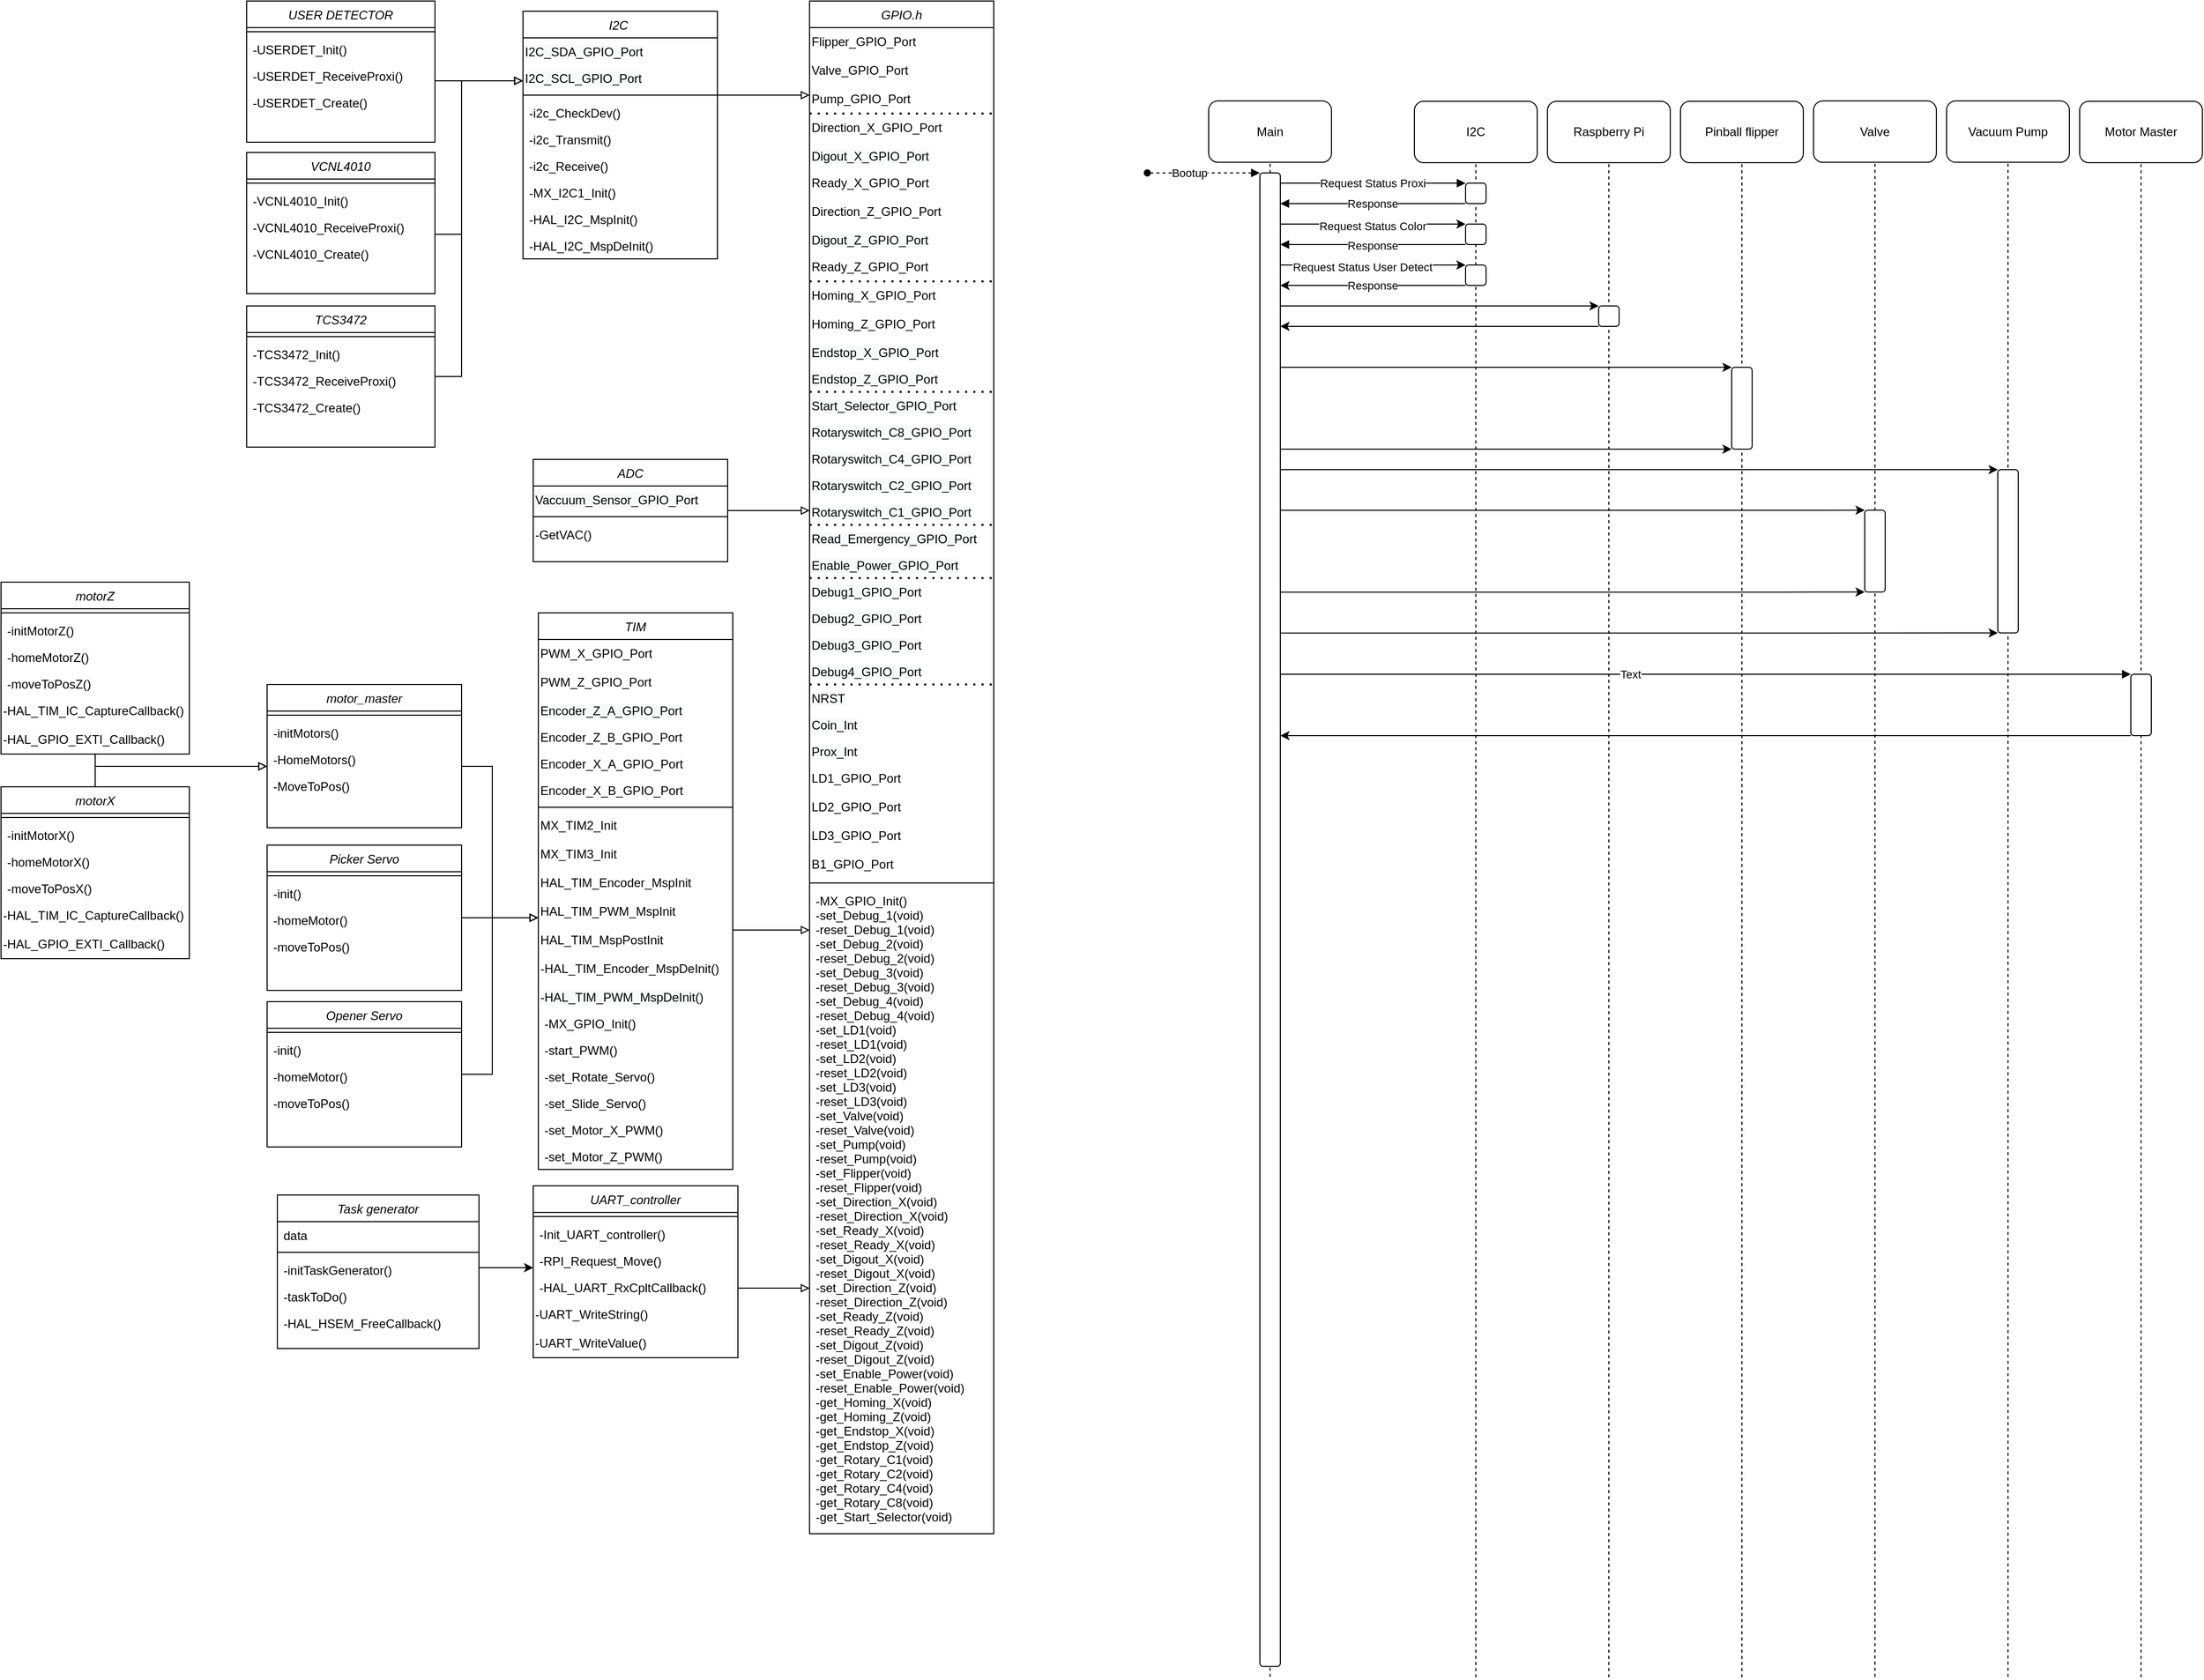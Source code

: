 <mxfile version="17.4.2" type="device"><diagram id="C5RBs43oDa-KdzZeNtuy" name="Page-1"><mxGraphModel dx="760" dy="597" grid="1" gridSize="10" guides="1" tooltips="1" connect="1" arrows="1" fold="1" page="1" pageScale="1" pageWidth="1169" pageHeight="1654" math="0" shadow="0"><root><mxCell id="WIyWlLk6GJQsqaUBKTNV-0"/><mxCell id="WIyWlLk6GJQsqaUBKTNV-1" parent="WIyWlLk6GJQsqaUBKTNV-0"/><mxCell id="EcnfteGTOztEE8d_7w3k-20" value="" style="edgeStyle=orthogonalEdgeStyle;rounded=0;orthogonalLoop=1;jettySize=auto;html=1;" parent="WIyWlLk6GJQsqaUBKTNV-1" source="zkfFHV4jXpPFQw0GAbJ--0" target="119CavtjE-z1A9itKbFn-19" edge="1"><mxGeometry relative="1" as="geometry"><Array as="points"><mxPoint x="560" y="1240"/><mxPoint x="560" y="1240"/></Array></mxGeometry></mxCell><mxCell id="zkfFHV4jXpPFQw0GAbJ--0" value="Task generator" style="swimlane;fontStyle=2;align=center;verticalAlign=top;childLayout=stackLayout;horizontal=1;startSize=26;horizontalStack=0;resizeParent=1;resizeLast=0;collapsible=1;marginBottom=0;rounded=0;shadow=0;strokeWidth=1;" parent="WIyWlLk6GJQsqaUBKTNV-1" vertex="1"><mxGeometry x="350" y="1169" width="197" height="150" as="geometry"><mxRectangle x="230" y="140" width="160" height="26" as="alternateBounds"/></mxGeometry></mxCell><mxCell id="zkfFHV4jXpPFQw0GAbJ--1" value="data" style="text;align=left;verticalAlign=top;spacingLeft=4;spacingRight=4;overflow=hidden;rotatable=0;points=[[0,0.5],[1,0.5]];portConstraint=eastwest;" parent="zkfFHV4jXpPFQw0GAbJ--0" vertex="1"><mxGeometry y="26" width="197" height="26" as="geometry"/></mxCell><mxCell id="zkfFHV4jXpPFQw0GAbJ--4" value="" style="line;html=1;strokeWidth=1;align=left;verticalAlign=middle;spacingTop=-1;spacingLeft=3;spacingRight=3;rotatable=0;labelPosition=right;points=[];portConstraint=eastwest;" parent="zkfFHV4jXpPFQw0GAbJ--0" vertex="1"><mxGeometry y="52" width="197" height="8" as="geometry"/></mxCell><mxCell id="zkfFHV4jXpPFQw0GAbJ--5" value="-initTaskGenerator()" style="text;align=left;verticalAlign=top;spacingLeft=4;spacingRight=4;overflow=hidden;rotatable=0;points=[[0,0.5],[1,0.5]];portConstraint=eastwest;" parent="zkfFHV4jXpPFQw0GAbJ--0" vertex="1"><mxGeometry y="60" width="197" height="26" as="geometry"/></mxCell><mxCell id="119CavtjE-z1A9itKbFn-6" value="-taskToDo()" style="text;align=left;verticalAlign=top;spacingLeft=4;spacingRight=4;overflow=hidden;rotatable=0;points=[[0,0.5],[1,0.5]];portConstraint=eastwest;" parent="zkfFHV4jXpPFQw0GAbJ--0" vertex="1"><mxGeometry y="86" width="197" height="26" as="geometry"/></mxCell><mxCell id="119CavtjE-z1A9itKbFn-7" value="-HAL_HSEM_FreeCallback()" style="text;align=left;verticalAlign=top;spacingLeft=4;spacingRight=4;overflow=hidden;rotatable=0;points=[[0,0.5],[1,0.5]];portConstraint=eastwest;" parent="zkfFHV4jXpPFQw0GAbJ--0" vertex="1"><mxGeometry y="112" width="197" height="26" as="geometry"/></mxCell><mxCell id="119CavtjE-z1A9itKbFn-8" value="I2C " style="swimlane;fontStyle=2;align=center;verticalAlign=top;childLayout=stackLayout;horizontal=1;startSize=26;horizontalStack=0;resizeParent=1;resizeLast=0;collapsible=1;marginBottom=0;rounded=0;shadow=0;strokeWidth=1;" parent="WIyWlLk6GJQsqaUBKTNV-1" vertex="1"><mxGeometry x="590" y="12" width="190" height="242" as="geometry"><mxRectangle x="230" y="140" width="160" height="26" as="alternateBounds"/></mxGeometry></mxCell><mxCell id="EcnfteGTOztEE8d_7w3k-12" value="&lt;span style=&quot;color: rgb(0, 0, 0); font-family: Helvetica; font-size: 12px; font-style: normal; font-variant-ligatures: normal; font-variant-caps: normal; font-weight: 400; letter-spacing: normal; orphans: 2; text-align: left; text-indent: 0px; text-transform: none; widows: 2; word-spacing: 0px; -webkit-text-stroke-width: 0px; background-color: rgb(248, 249, 250); text-decoration-thickness: initial; text-decoration-style: initial; text-decoration-color: initial; float: none; display: inline !important;&quot;&gt;I2C_SDA_GPIO_Port&lt;/span&gt;" style="text;whiteSpace=wrap;html=1;" parent="119CavtjE-z1A9itKbFn-8" vertex="1"><mxGeometry y="26" width="190" height="26" as="geometry"/></mxCell><mxCell id="EcnfteGTOztEE8d_7w3k-11" value="&lt;span style=&quot;color: rgb(0, 0, 0); font-family: Helvetica; font-size: 12px; font-style: normal; font-variant-ligatures: normal; font-variant-caps: normal; font-weight: 400; letter-spacing: normal; orphans: 2; text-align: left; text-indent: 0px; text-transform: none; widows: 2; word-spacing: 0px; -webkit-text-stroke-width: 0px; background-color: rgb(248, 249, 250); text-decoration-thickness: initial; text-decoration-style: initial; text-decoration-color: initial; float: none; display: inline !important;&quot;&gt;I2C_SCL_GPIO_Port&lt;/span&gt;" style="text;whiteSpace=wrap;html=1;" parent="119CavtjE-z1A9itKbFn-8" vertex="1"><mxGeometry y="52" width="190" height="26" as="geometry"/></mxCell><mxCell id="119CavtjE-z1A9itKbFn-10" value="" style="line;html=1;strokeWidth=1;align=left;verticalAlign=middle;spacingTop=-1;spacingLeft=3;spacingRight=3;rotatable=0;labelPosition=right;points=[];portConstraint=eastwest;" parent="119CavtjE-z1A9itKbFn-8" vertex="1"><mxGeometry y="78" width="190" height="8" as="geometry"/></mxCell><mxCell id="119CavtjE-z1A9itKbFn-11" value="-i2c_CheckDev()" style="text;align=left;verticalAlign=top;spacingLeft=4;spacingRight=4;overflow=hidden;rotatable=0;points=[[0,0.5],[1,0.5]];portConstraint=eastwest;" parent="119CavtjE-z1A9itKbFn-8" vertex="1"><mxGeometry y="86" width="190" height="26" as="geometry"/></mxCell><mxCell id="119CavtjE-z1A9itKbFn-12" value="-i2c_Transmit()" style="text;align=left;verticalAlign=top;spacingLeft=4;spacingRight=4;overflow=hidden;rotatable=0;points=[[0,0.5],[1,0.5]];portConstraint=eastwest;" parent="119CavtjE-z1A9itKbFn-8" vertex="1"><mxGeometry y="112" width="190" height="26" as="geometry"/></mxCell><mxCell id="119CavtjE-z1A9itKbFn-13" value="-i2c_Receive()" style="text;align=left;verticalAlign=top;spacingLeft=4;spacingRight=4;overflow=hidden;rotatable=0;points=[[0,0.5],[1,0.5]];portConstraint=eastwest;" parent="119CavtjE-z1A9itKbFn-8" vertex="1"><mxGeometry y="138" width="190" height="26" as="geometry"/></mxCell><mxCell id="EcnfteGTOztEE8d_7w3k-16" value="-MX_I2C1_Init()" style="text;align=left;verticalAlign=top;spacingLeft=4;spacingRight=4;overflow=hidden;rotatable=0;points=[[0,0.5],[1,0.5]];portConstraint=eastwest;" parent="119CavtjE-z1A9itKbFn-8" vertex="1"><mxGeometry y="164" width="190" height="26" as="geometry"/></mxCell><mxCell id="EcnfteGTOztEE8d_7w3k-17" value="-HAL_I2C_MspInit()" style="text;align=left;verticalAlign=top;spacingLeft=4;spacingRight=4;overflow=hidden;rotatable=0;points=[[0,0.5],[1,0.5]];portConstraint=eastwest;" parent="119CavtjE-z1A9itKbFn-8" vertex="1"><mxGeometry y="190" width="190" height="26" as="geometry"/></mxCell><mxCell id="EcnfteGTOztEE8d_7w3k-18" value="-HAL_I2C_MspDeInit()" style="text;align=left;verticalAlign=top;spacingLeft=4;spacingRight=4;overflow=hidden;rotatable=0;points=[[0,0.5],[1,0.5]];portConstraint=eastwest;" parent="119CavtjE-z1A9itKbFn-8" vertex="1"><mxGeometry y="216" width="190" height="26" as="geometry"/></mxCell><mxCell id="119CavtjE-z1A9itKbFn-26" style="edgeStyle=orthogonalEdgeStyle;rounded=0;orthogonalLoop=1;jettySize=auto;html=1;endArrow=block;endFill=0;" parent="WIyWlLk6GJQsqaUBKTNV-1" source="119CavtjE-z1A9itKbFn-14" target="119CavtjE-z1A9itKbFn-8" edge="1"><mxGeometry relative="1" as="geometry"><Array as="points"><mxPoint x="530" y="230"/><mxPoint x="530" y="80"/></Array></mxGeometry></mxCell><mxCell id="119CavtjE-z1A9itKbFn-14" value=" VCNL4010" style="swimlane;fontStyle=2;align=center;verticalAlign=top;childLayout=stackLayout;horizontal=1;startSize=26;horizontalStack=0;resizeParent=1;resizeLast=0;collapsible=1;marginBottom=0;rounded=0;shadow=0;strokeWidth=1;" parent="WIyWlLk6GJQsqaUBKTNV-1" vertex="1"><mxGeometry x="320" y="150" width="184" height="138" as="geometry"><mxRectangle x="230" y="140" width="160" height="26" as="alternateBounds"/></mxGeometry></mxCell><mxCell id="119CavtjE-z1A9itKbFn-15" value="" style="line;html=1;strokeWidth=1;align=left;verticalAlign=middle;spacingTop=-1;spacingLeft=3;spacingRight=3;rotatable=0;labelPosition=right;points=[];portConstraint=eastwest;" parent="119CavtjE-z1A9itKbFn-14" vertex="1"><mxGeometry y="26" width="184" height="8" as="geometry"/></mxCell><mxCell id="119CavtjE-z1A9itKbFn-17" value="-VCNL4010_Init()" style="text;align=left;verticalAlign=top;spacingLeft=4;spacingRight=4;overflow=hidden;rotatable=0;points=[[0,0.5],[1,0.5]];portConstraint=eastwest;" parent="119CavtjE-z1A9itKbFn-14" vertex="1"><mxGeometry y="34" width="184" height="26" as="geometry"/></mxCell><mxCell id="119CavtjE-z1A9itKbFn-16" value="-VCNL4010_ReceiveProxi()" style="text;align=left;verticalAlign=top;spacingLeft=4;spacingRight=4;overflow=hidden;rotatable=0;points=[[0,0.5],[1,0.5]];portConstraint=eastwest;" parent="119CavtjE-z1A9itKbFn-14" vertex="1"><mxGeometry y="60" width="184" height="26" as="geometry"/></mxCell><mxCell id="119CavtjE-z1A9itKbFn-18" value="-VCNL4010_Create()" style="text;align=left;verticalAlign=top;spacingLeft=4;spacingRight=4;overflow=hidden;rotatable=0;points=[[0,0.5],[1,0.5]];portConstraint=eastwest;" parent="119CavtjE-z1A9itKbFn-14" vertex="1"><mxGeometry y="86" width="184" height="26" as="geometry"/></mxCell><mxCell id="119CavtjE-z1A9itKbFn-19" value="UART_controller" style="swimlane;fontStyle=2;align=center;verticalAlign=top;childLayout=stackLayout;horizontal=1;startSize=26;horizontalStack=0;resizeParent=1;resizeLast=0;collapsible=1;marginBottom=0;rounded=0;shadow=0;strokeWidth=1;" parent="WIyWlLk6GJQsqaUBKTNV-1" vertex="1"><mxGeometry x="600" y="1160" width="200" height="168" as="geometry"><mxRectangle x="230" y="140" width="160" height="26" as="alternateBounds"/></mxGeometry></mxCell><mxCell id="119CavtjE-z1A9itKbFn-20" value="" style="line;html=1;strokeWidth=1;align=left;verticalAlign=middle;spacingTop=-1;spacingLeft=3;spacingRight=3;rotatable=0;labelPosition=right;points=[];portConstraint=eastwest;" parent="119CavtjE-z1A9itKbFn-19" vertex="1"><mxGeometry y="26" width="200" height="8" as="geometry"/></mxCell><mxCell id="119CavtjE-z1A9itKbFn-21" value="-Init_UART_controller()" style="text;align=left;verticalAlign=top;spacingLeft=4;spacingRight=4;overflow=hidden;rotatable=0;points=[[0,0.5],[1,0.5]];portConstraint=eastwest;" parent="119CavtjE-z1A9itKbFn-19" vertex="1"><mxGeometry y="34" width="200" height="26" as="geometry"/></mxCell><mxCell id="119CavtjE-z1A9itKbFn-22" value="-RPI_Request_Move()" style="text;align=left;verticalAlign=top;spacingLeft=4;spacingRight=4;overflow=hidden;rotatable=0;points=[[0,0.5],[1,0.5]];portConstraint=eastwest;" parent="119CavtjE-z1A9itKbFn-19" vertex="1"><mxGeometry y="60" width="200" height="26" as="geometry"/></mxCell><mxCell id="119CavtjE-z1A9itKbFn-23" value="-HAL_UART_RxCpltCallback()" style="text;align=left;verticalAlign=top;spacingLeft=4;spacingRight=4;overflow=hidden;rotatable=0;points=[[0,0.5],[1,0.5]];portConstraint=eastwest;" parent="119CavtjE-z1A9itKbFn-19" vertex="1"><mxGeometry y="86" width="200" height="26" as="geometry"/></mxCell><mxCell id="119CavtjE-z1A9itKbFn-24" value="-UART_WriteString()" style="text;whiteSpace=wrap;html=1;" parent="119CavtjE-z1A9itKbFn-19" vertex="1"><mxGeometry y="112" width="200" height="28" as="geometry"/></mxCell><mxCell id="119CavtjE-z1A9itKbFn-25" value="-UART_WriteValue()" style="text;whiteSpace=wrap;html=1;" parent="119CavtjE-z1A9itKbFn-19" vertex="1"><mxGeometry y="140" width="200" height="28" as="geometry"/></mxCell><mxCell id="119CavtjE-z1A9itKbFn-32" style="edgeStyle=orthogonalEdgeStyle;rounded=0;orthogonalLoop=1;jettySize=auto;html=1;endArrow=block;endFill=0;" parent="WIyWlLk6GJQsqaUBKTNV-1" source="119CavtjE-z1A9itKbFn-27" target="119CavtjE-z1A9itKbFn-8" edge="1"><mxGeometry relative="1" as="geometry"><Array as="points"><mxPoint x="530" y="369"/><mxPoint x="530" y="80"/></Array></mxGeometry></mxCell><mxCell id="119CavtjE-z1A9itKbFn-27" value="TCS3472" style="swimlane;fontStyle=2;align=center;verticalAlign=top;childLayout=stackLayout;horizontal=1;startSize=26;horizontalStack=0;resizeParent=1;resizeLast=0;collapsible=1;marginBottom=0;rounded=0;shadow=0;strokeWidth=1;" parent="WIyWlLk6GJQsqaUBKTNV-1" vertex="1"><mxGeometry x="320" y="300" width="184" height="138" as="geometry"><mxRectangle x="320" y="300" width="160" height="26" as="alternateBounds"/></mxGeometry></mxCell><mxCell id="119CavtjE-z1A9itKbFn-28" value="" style="line;html=1;strokeWidth=1;align=left;verticalAlign=middle;spacingTop=-1;spacingLeft=3;spacingRight=3;rotatable=0;labelPosition=right;points=[];portConstraint=eastwest;" parent="119CavtjE-z1A9itKbFn-27" vertex="1"><mxGeometry y="26" width="184" height="8" as="geometry"/></mxCell><mxCell id="119CavtjE-z1A9itKbFn-29" value="-TCS3472_Init()" style="text;align=left;verticalAlign=top;spacingLeft=4;spacingRight=4;overflow=hidden;rotatable=0;points=[[0,0.5],[1,0.5]];portConstraint=eastwest;" parent="119CavtjE-z1A9itKbFn-27" vertex="1"><mxGeometry y="34" width="184" height="26" as="geometry"/></mxCell><mxCell id="119CavtjE-z1A9itKbFn-30" value="-TCS3472_ReceiveProxi()" style="text;align=left;verticalAlign=top;spacingLeft=4;spacingRight=4;overflow=hidden;rotatable=0;points=[[0,0.5],[1,0.5]];portConstraint=eastwest;" parent="119CavtjE-z1A9itKbFn-27" vertex="1"><mxGeometry y="60" width="184" height="26" as="geometry"/></mxCell><mxCell id="119CavtjE-z1A9itKbFn-31" value="-TCS3472_Create()" style="text;align=left;verticalAlign=top;spacingLeft=4;spacingRight=4;overflow=hidden;rotatable=0;points=[[0,0.5],[1,0.5]];portConstraint=eastwest;" parent="119CavtjE-z1A9itKbFn-27" vertex="1"><mxGeometry y="86" width="184" height="26" as="geometry"/></mxCell><mxCell id="119CavtjE-z1A9itKbFn-38" style="edgeStyle=orthogonalEdgeStyle;rounded=0;orthogonalLoop=1;jettySize=auto;html=1;endArrow=block;endFill=0;" parent="WIyWlLk6GJQsqaUBKTNV-1" source="119CavtjE-z1A9itKbFn-33" target="119CavtjE-z1A9itKbFn-8" edge="1"><mxGeometry relative="1" as="geometry"><Array as="points"><mxPoint x="550" y="80"/><mxPoint x="550" y="80"/></Array></mxGeometry></mxCell><mxCell id="119CavtjE-z1A9itKbFn-33" value=" USER DETECTOR" style="swimlane;fontStyle=2;align=center;verticalAlign=top;childLayout=stackLayout;horizontal=1;startSize=26;horizontalStack=0;resizeParent=1;resizeLast=0;collapsible=1;marginBottom=0;rounded=0;shadow=0;strokeWidth=1;" parent="WIyWlLk6GJQsqaUBKTNV-1" vertex="1"><mxGeometry x="320" y="2" width="184" height="138" as="geometry"><mxRectangle x="230" y="140" width="160" height="26" as="alternateBounds"/></mxGeometry></mxCell><mxCell id="119CavtjE-z1A9itKbFn-34" value="" style="line;html=1;strokeWidth=1;align=left;verticalAlign=middle;spacingTop=-1;spacingLeft=3;spacingRight=3;rotatable=0;labelPosition=right;points=[];portConstraint=eastwest;" parent="119CavtjE-z1A9itKbFn-33" vertex="1"><mxGeometry y="26" width="184" height="8" as="geometry"/></mxCell><mxCell id="119CavtjE-z1A9itKbFn-35" value="-USERDET_Init()" style="text;align=left;verticalAlign=top;spacingLeft=4;spacingRight=4;overflow=hidden;rotatable=0;points=[[0,0.5],[1,0.5]];portConstraint=eastwest;" parent="119CavtjE-z1A9itKbFn-33" vertex="1"><mxGeometry y="34" width="184" height="26" as="geometry"/></mxCell><mxCell id="119CavtjE-z1A9itKbFn-36" value="-USERDET_ReceiveProxi()" style="text;align=left;verticalAlign=top;spacingLeft=4;spacingRight=4;overflow=hidden;rotatable=0;points=[[0,0.5],[1,0.5]];portConstraint=eastwest;" parent="119CavtjE-z1A9itKbFn-33" vertex="1"><mxGeometry y="60" width="184" height="26" as="geometry"/></mxCell><mxCell id="119CavtjE-z1A9itKbFn-37" value="-USERDET_Create()" style="text;align=left;verticalAlign=top;spacingLeft=4;spacingRight=4;overflow=hidden;rotatable=0;points=[[0,0.5],[1,0.5]];portConstraint=eastwest;" parent="119CavtjE-z1A9itKbFn-33" vertex="1"><mxGeometry y="86" width="184" height="26" as="geometry"/></mxCell><mxCell id="119CavtjE-z1A9itKbFn-61" style="edgeStyle=orthogonalEdgeStyle;rounded=0;orthogonalLoop=1;jettySize=auto;html=1;endArrow=block;endFill=0;" parent="WIyWlLk6GJQsqaUBKTNV-1" source="119CavtjE-z1A9itKbFn-39" target="119CavtjE-z1A9itKbFn-53" edge="1"><mxGeometry relative="1" as="geometry"><mxPoint x="200" y="570.0" as="targetPoint"/><Array as="points"><mxPoint x="172" y="750"/></Array></mxGeometry></mxCell><mxCell id="119CavtjE-z1A9itKbFn-60" style="edgeStyle=orthogonalEdgeStyle;rounded=0;orthogonalLoop=1;jettySize=auto;html=1;endArrow=block;endFill=0;startArrow=none;" parent="WIyWlLk6GJQsqaUBKTNV-1" source="119CavtjE-z1A9itKbFn-46" target="119CavtjE-z1A9itKbFn-53" edge="1"><mxGeometry relative="1" as="geometry"><mxPoint x="240" y="590" as="targetPoint"/><Array as="points"><mxPoint x="320" y="750"/><mxPoint x="320" y="750"/></Array></mxGeometry></mxCell><mxCell id="119CavtjE-z1A9itKbFn-46" value="motorZ" style="swimlane;fontStyle=2;align=center;verticalAlign=top;childLayout=stackLayout;horizontal=1;startSize=26;horizontalStack=0;resizeParent=1;resizeLast=0;collapsible=1;marginBottom=0;rounded=0;shadow=0;strokeWidth=1;" parent="WIyWlLk6GJQsqaUBKTNV-1" vertex="1"><mxGeometry x="80" y="570" width="184" height="168" as="geometry"><mxRectangle x="230" y="140" width="160" height="26" as="alternateBounds"/></mxGeometry></mxCell><mxCell id="119CavtjE-z1A9itKbFn-47" value="" style="line;html=1;strokeWidth=1;align=left;verticalAlign=middle;spacingTop=-1;spacingLeft=3;spacingRight=3;rotatable=0;labelPosition=right;points=[];portConstraint=eastwest;" parent="119CavtjE-z1A9itKbFn-46" vertex="1"><mxGeometry y="26" width="184" height="8" as="geometry"/></mxCell><mxCell id="119CavtjE-z1A9itKbFn-48" value="-initMotorZ()" style="text;align=left;verticalAlign=top;spacingLeft=4;spacingRight=4;overflow=hidden;rotatable=0;points=[[0,0.5],[1,0.5]];portConstraint=eastwest;" parent="119CavtjE-z1A9itKbFn-46" vertex="1"><mxGeometry y="34" width="184" height="26" as="geometry"/></mxCell><mxCell id="119CavtjE-z1A9itKbFn-49" value="-homeMotorZ()" style="text;align=left;verticalAlign=top;spacingLeft=4;spacingRight=4;overflow=hidden;rotatable=0;points=[[0,0.5],[1,0.5]];portConstraint=eastwest;" parent="119CavtjE-z1A9itKbFn-46" vertex="1"><mxGeometry y="60" width="184" height="26" as="geometry"/></mxCell><mxCell id="119CavtjE-z1A9itKbFn-50" value="-moveToPosZ()" style="text;align=left;verticalAlign=top;spacingLeft=4;spacingRight=4;overflow=hidden;rotatable=0;points=[[0,0.5],[1,0.5]];portConstraint=eastwest;" parent="119CavtjE-z1A9itKbFn-46" vertex="1"><mxGeometry y="86" width="184" height="26" as="geometry"/></mxCell><mxCell id="119CavtjE-z1A9itKbFn-51" value="-HAL_TIM_IC_CaptureCallback()" style="text;whiteSpace=wrap;html=1;" parent="119CavtjE-z1A9itKbFn-46" vertex="1"><mxGeometry y="112" width="184" height="28" as="geometry"/></mxCell><mxCell id="119CavtjE-z1A9itKbFn-52" value="-HAL_GPIO_EXTI_Callback()" style="text;whiteSpace=wrap;html=1;" parent="119CavtjE-z1A9itKbFn-46" vertex="1"><mxGeometry y="140" width="184" height="28" as="geometry"/></mxCell><mxCell id="119CavtjE-z1A9itKbFn-53" value="motor_master" style="swimlane;fontStyle=2;align=center;verticalAlign=top;childLayout=stackLayout;horizontal=1;startSize=26;horizontalStack=0;resizeParent=1;resizeLast=0;collapsible=1;marginBottom=0;rounded=0;shadow=0;strokeWidth=1;" parent="WIyWlLk6GJQsqaUBKTNV-1" vertex="1"><mxGeometry x="340" y="670" width="190" height="140" as="geometry"><mxRectangle x="230" y="140" width="160" height="26" as="alternateBounds"/></mxGeometry></mxCell><mxCell id="119CavtjE-z1A9itKbFn-54" value="" style="line;html=1;strokeWidth=1;align=left;verticalAlign=middle;spacingTop=-1;spacingLeft=3;spacingRight=3;rotatable=0;labelPosition=right;points=[];portConstraint=eastwest;" parent="119CavtjE-z1A9itKbFn-53" vertex="1"><mxGeometry y="26" width="190" height="8" as="geometry"/></mxCell><mxCell id="119CavtjE-z1A9itKbFn-55" value="-initMotors()" style="text;align=left;verticalAlign=top;spacingLeft=4;spacingRight=4;overflow=hidden;rotatable=0;points=[[0,0.5],[1,0.5]];portConstraint=eastwest;" parent="119CavtjE-z1A9itKbFn-53" vertex="1"><mxGeometry y="34" width="190" height="26" as="geometry"/></mxCell><mxCell id="119CavtjE-z1A9itKbFn-56" value="-HomeMotors()" style="text;align=left;verticalAlign=top;spacingLeft=4;spacingRight=4;overflow=hidden;rotatable=0;points=[[0,0.5],[1,0.5]];portConstraint=eastwest;" parent="119CavtjE-z1A9itKbFn-53" vertex="1"><mxGeometry y="60" width="190" height="26" as="geometry"/></mxCell><mxCell id="119CavtjE-z1A9itKbFn-57" value="-MoveToPos()" style="text;align=left;verticalAlign=top;spacingLeft=4;spacingRight=4;overflow=hidden;rotatable=0;points=[[0,0.5],[1,0.5]];portConstraint=eastwest;" parent="119CavtjE-z1A9itKbFn-53" vertex="1"><mxGeometry y="86" width="190" height="26" as="geometry"/></mxCell><mxCell id="119CavtjE-z1A9itKbFn-76" value="GPIO.h" style="swimlane;fontStyle=2;align=center;verticalAlign=top;childLayout=stackLayout;horizontal=1;startSize=26;horizontalStack=0;resizeParent=1;resizeLast=0;collapsible=1;marginBottom=0;rounded=0;shadow=0;strokeWidth=1;" parent="WIyWlLk6GJQsqaUBKTNV-1" vertex="1"><mxGeometry x="870" y="2" width="180" height="1498" as="geometry"><mxRectangle x="230" y="140" width="160" height="26" as="alternateBounds"/></mxGeometry></mxCell><mxCell id="119CavtjE-z1A9itKbFn-84" value="Flipper_GPIO_Port" style="text;whiteSpace=wrap;html=1;" parent="119CavtjE-z1A9itKbFn-76" vertex="1"><mxGeometry y="26" width="180" height="28" as="geometry"/></mxCell><mxCell id="BPr7bdmtj7oGFKVc48HH-1" value="Valve_GPIO_Port" style="text;whiteSpace=wrap;html=1;" parent="119CavtjE-z1A9itKbFn-76" vertex="1"><mxGeometry y="54" width="180" height="28" as="geometry"/></mxCell><mxCell id="BPr7bdmtj7oGFKVc48HH-2" value="Pump_GPIO_Port" style="text;whiteSpace=wrap;html=1;" parent="119CavtjE-z1A9itKbFn-76" vertex="1"><mxGeometry y="82" width="180" height="28" as="geometry"/></mxCell><mxCell id="119CavtjE-z1A9itKbFn-82" value="Direction_X_GPIO_Port" style="text;whiteSpace=wrap;html=1;" parent="119CavtjE-z1A9itKbFn-76" vertex="1"><mxGeometry y="110" width="180" height="28" as="geometry"/></mxCell><mxCell id="119CavtjE-z1A9itKbFn-103" value="&lt;span style=&quot;color: rgb(0, 0, 0); font-family: Helvetica; font-size: 12px; font-style: normal; font-variant-ligatures: normal; font-variant-caps: normal; font-weight: 400; letter-spacing: normal; orphans: 2; text-align: left; text-indent: 0px; text-transform: none; widows: 2; word-spacing: 0px; -webkit-text-stroke-width: 0px; background-color: rgb(248, 249, 250); text-decoration-thickness: initial; text-decoration-style: initial; text-decoration-color: initial; float: none; display: inline !important;&quot;&gt;Digout_X_GPIO_Port&lt;/span&gt;" style="text;whiteSpace=wrap;html=1;" parent="119CavtjE-z1A9itKbFn-76" vertex="1"><mxGeometry y="138" width="180" height="26" as="geometry"/></mxCell><mxCell id="119CavtjE-z1A9itKbFn-83" value="Ready_X_GPIO_Port" style="text;whiteSpace=wrap;html=1;" parent="119CavtjE-z1A9itKbFn-76" vertex="1"><mxGeometry y="164" width="180" height="28" as="geometry"/></mxCell><mxCell id="119CavtjE-z1A9itKbFn-85" value="Direction_Z_GPIO_Port" style="text;whiteSpace=wrap;html=1;" parent="119CavtjE-z1A9itKbFn-76" vertex="1"><mxGeometry y="192" width="180" height="28" as="geometry"/></mxCell><mxCell id="119CavtjE-z1A9itKbFn-102" value="&lt;span style=&quot;color: rgb(0, 0, 0); font-family: Helvetica; font-size: 12px; font-style: normal; font-variant-ligatures: normal; font-variant-caps: normal; font-weight: 400; letter-spacing: normal; orphans: 2; text-align: left; text-indent: 0px; text-transform: none; widows: 2; word-spacing: 0px; -webkit-text-stroke-width: 0px; background-color: rgb(248, 249, 250); text-decoration-thickness: initial; text-decoration-style: initial; text-decoration-color: initial; float: none; display: inline !important;&quot;&gt;Digout_Z_GPIO_Port&lt;/span&gt;" style="text;whiteSpace=wrap;html=1;" parent="119CavtjE-z1A9itKbFn-76" vertex="1"><mxGeometry y="220" width="180" height="26" as="geometry"/></mxCell><mxCell id="119CavtjE-z1A9itKbFn-86" value="Ready_Z_GPIO_Port" style="text;whiteSpace=wrap;html=1;" parent="119CavtjE-z1A9itKbFn-76" vertex="1"><mxGeometry y="246" width="180" height="28" as="geometry"/></mxCell><mxCell id="119CavtjE-z1A9itKbFn-88" value="Homing_X_GPIO_Port" style="text;whiteSpace=wrap;html=1;" parent="119CavtjE-z1A9itKbFn-76" vertex="1"><mxGeometry y="274" width="180" height="28" as="geometry"/></mxCell><mxCell id="119CavtjE-z1A9itKbFn-87" value="Homing_Z_GPIO_Port" style="text;whiteSpace=wrap;html=1;" parent="119CavtjE-z1A9itKbFn-76" vertex="1"><mxGeometry y="302" width="180" height="28" as="geometry"/></mxCell><mxCell id="119CavtjE-z1A9itKbFn-89" value="&lt;span style=&quot;color: rgb(0, 0, 0); font-family: Helvetica; font-size: 12px; font-style: normal; font-variant-ligatures: normal; font-variant-caps: normal; font-weight: 400; letter-spacing: normal; orphans: 2; text-align: left; text-indent: 0px; text-transform: none; widows: 2; word-spacing: 0px; -webkit-text-stroke-width: 0px; background-color: rgb(248, 249, 250); text-decoration-thickness: initial; text-decoration-style: initial; text-decoration-color: initial; float: none; display: inline !important;&quot;&gt;Endstop_X_GPIO_Port&lt;/span&gt;" style="text;whiteSpace=wrap;html=1;" parent="119CavtjE-z1A9itKbFn-76" vertex="1"><mxGeometry y="330" width="180" height="26" as="geometry"/></mxCell><mxCell id="119CavtjE-z1A9itKbFn-101" value="&lt;span style=&quot;color: rgb(0, 0, 0); font-family: Helvetica; font-size: 12px; font-style: normal; font-variant-ligatures: normal; font-variant-caps: normal; font-weight: 400; letter-spacing: normal; orphans: 2; text-align: left; text-indent: 0px; text-transform: none; widows: 2; word-spacing: 0px; -webkit-text-stroke-width: 0px; background-color: rgb(248, 249, 250); text-decoration-thickness: initial; text-decoration-style: initial; text-decoration-color: initial; float: none; display: inline !important;&quot;&gt;Endstop_Z_GPIO_Port&lt;/span&gt;" style="text;whiteSpace=wrap;html=1;" parent="119CavtjE-z1A9itKbFn-76" vertex="1"><mxGeometry y="356" width="180" height="26" as="geometry"/></mxCell><mxCell id="BPr7bdmtj7oGFKVc48HH-3" value="&lt;span style=&quot;color: rgb(0, 0, 0); font-family: Helvetica; font-size: 12px; font-style: normal; font-variant-ligatures: normal; font-variant-caps: normal; font-weight: 400; letter-spacing: normal; orphans: 2; text-align: left; text-indent: 0px; text-transform: none; widows: 2; word-spacing: 0px; -webkit-text-stroke-width: 0px; background-color: rgb(248, 249, 250); text-decoration-thickness: initial; text-decoration-style: initial; text-decoration-color: initial; float: none; display: inline !important;&quot;&gt;Start_Selector_GPIO_Port&lt;/span&gt;" style="text;whiteSpace=wrap;html=1;" parent="119CavtjE-z1A9itKbFn-76" vertex="1"><mxGeometry y="382" width="180" height="26" as="geometry"/></mxCell><mxCell id="BPr7bdmtj7oGFKVc48HH-4" value="&lt;span style=&quot;color: rgb(0, 0, 0); font-family: Helvetica; font-size: 12px; font-style: normal; font-variant-ligatures: normal; font-variant-caps: normal; font-weight: 400; letter-spacing: normal; orphans: 2; text-align: left; text-indent: 0px; text-transform: none; widows: 2; word-spacing: 0px; -webkit-text-stroke-width: 0px; background-color: rgb(248, 249, 250); text-decoration-thickness: initial; text-decoration-style: initial; text-decoration-color: initial; float: none; display: inline !important;&quot;&gt;Rotaryswitch_C8_GPIO_Port&lt;/span&gt;" style="text;whiteSpace=wrap;html=1;" parent="119CavtjE-z1A9itKbFn-76" vertex="1"><mxGeometry y="408" width="180" height="26" as="geometry"/></mxCell><mxCell id="BPr7bdmtj7oGFKVc48HH-5" value="&lt;span style=&quot;color: rgb(0, 0, 0); font-family: Helvetica; font-size: 12px; font-style: normal; font-variant-ligatures: normal; font-variant-caps: normal; font-weight: 400; letter-spacing: normal; orphans: 2; text-align: left; text-indent: 0px; text-transform: none; widows: 2; word-spacing: 0px; -webkit-text-stroke-width: 0px; background-color: rgb(248, 249, 250); text-decoration-thickness: initial; text-decoration-style: initial; text-decoration-color: initial; float: none; display: inline !important;&quot;&gt;Rotaryswitch_C4_GPIO_Port&lt;/span&gt;" style="text;whiteSpace=wrap;html=1;" parent="119CavtjE-z1A9itKbFn-76" vertex="1"><mxGeometry y="434" width="180" height="26" as="geometry"/></mxCell><mxCell id="BPr7bdmtj7oGFKVc48HH-6" value="&lt;span style=&quot;color: rgb(0, 0, 0); font-family: Helvetica; font-size: 12px; font-style: normal; font-variant-ligatures: normal; font-variant-caps: normal; font-weight: 400; letter-spacing: normal; orphans: 2; text-align: left; text-indent: 0px; text-transform: none; widows: 2; word-spacing: 0px; -webkit-text-stroke-width: 0px; background-color: rgb(248, 249, 250); text-decoration-thickness: initial; text-decoration-style: initial; text-decoration-color: initial; float: none; display: inline !important;&quot;&gt;Rotaryswitch_C2_GPIO_Port&lt;/span&gt;" style="text;whiteSpace=wrap;html=1;" parent="119CavtjE-z1A9itKbFn-76" vertex="1"><mxGeometry y="460" width="180" height="26" as="geometry"/></mxCell><mxCell id="BPr7bdmtj7oGFKVc48HH-7" value="&lt;span style=&quot;color: rgb(0, 0, 0); font-family: Helvetica; font-size: 12px; font-style: normal; font-variant-ligatures: normal; font-variant-caps: normal; font-weight: 400; letter-spacing: normal; orphans: 2; text-align: left; text-indent: 0px; text-transform: none; widows: 2; word-spacing: 0px; -webkit-text-stroke-width: 0px; background-color: rgb(248, 249, 250); text-decoration-thickness: initial; text-decoration-style: initial; text-decoration-color: initial; float: none; display: inline !important;&quot;&gt;Rotaryswitch_C1_GPIO_Port&lt;/span&gt;" style="text;whiteSpace=wrap;html=1;" parent="119CavtjE-z1A9itKbFn-76" vertex="1"><mxGeometry y="486" width="180" height="26" as="geometry"/></mxCell><mxCell id="BPr7bdmtj7oGFKVc48HH-25" value="&lt;span style=&quot;color: rgb(0, 0, 0); font-family: Helvetica; font-size: 12px; font-style: normal; font-variant-ligatures: normal; font-variant-caps: normal; font-weight: 400; letter-spacing: normal; orphans: 2; text-align: left; text-indent: 0px; text-transform: none; widows: 2; word-spacing: 0px; -webkit-text-stroke-width: 0px; background-color: rgb(248, 249, 250); text-decoration-thickness: initial; text-decoration-style: initial; text-decoration-color: initial; float: none; display: inline !important;&quot;&gt;Read_Emergency_GPIO_Port&lt;/span&gt;" style="text;whiteSpace=wrap;html=1;" parent="119CavtjE-z1A9itKbFn-76" vertex="1"><mxGeometry y="512" width="180" height="26" as="geometry"/></mxCell><mxCell id="BPr7bdmtj7oGFKVc48HH-29" value="&lt;span style=&quot;color: rgb(0, 0, 0); font-family: Helvetica; font-size: 12px; font-style: normal; font-variant-ligatures: normal; font-variant-caps: normal; font-weight: 400; letter-spacing: normal; orphans: 2; text-align: left; text-indent: 0px; text-transform: none; widows: 2; word-spacing: 0px; -webkit-text-stroke-width: 0px; background-color: rgb(248, 249, 250); text-decoration-thickness: initial; text-decoration-style: initial; text-decoration-color: initial; float: none; display: inline !important;&quot;&gt;Enable_Power_GPIO_Port&lt;/span&gt;" style="text;whiteSpace=wrap;html=1;" parent="119CavtjE-z1A9itKbFn-76" vertex="1"><mxGeometry y="538" width="180" height="26" as="geometry"/></mxCell><mxCell id="BPr7bdmtj7oGFKVc48HH-26" value="" style="endArrow=none;dashed=1;html=1;dashPattern=1 3;strokeWidth=2;rounded=0;entryX=1;entryY=1;entryDx=0;entryDy=0;exitX=0;exitY=1;exitDx=0;exitDy=0;" parent="119CavtjE-z1A9itKbFn-76" source="BPr7bdmtj7oGFKVc48HH-29" target="BPr7bdmtj7oGFKVc48HH-29" edge="1"><mxGeometry width="50" height="50" relative="1" as="geometry"><mxPoint x="30" y="583" as="sourcePoint"/><mxPoint x="117.0" y="553" as="targetPoint"/></mxGeometry></mxCell><mxCell id="BPr7bdmtj7oGFKVc48HH-30" value="&lt;span style=&quot;color: rgb(0, 0, 0); font-family: Helvetica; font-size: 12px; font-style: normal; font-variant-ligatures: normal; font-variant-caps: normal; font-weight: 400; letter-spacing: normal; orphans: 2; text-align: left; text-indent: 0px; text-transform: none; widows: 2; word-spacing: 0px; -webkit-text-stroke-width: 0px; background-color: rgb(248, 249, 250); text-decoration-thickness: initial; text-decoration-style: initial; text-decoration-color: initial; float: none; display: inline !important;&quot;&gt;Debug1_GPIO_Port&lt;/span&gt;" style="text;whiteSpace=wrap;html=1;" parent="119CavtjE-z1A9itKbFn-76" vertex="1"><mxGeometry y="564" width="180" height="26" as="geometry"/></mxCell><mxCell id="BPr7bdmtj7oGFKVc48HH-31" value="&lt;span style=&quot;color: rgb(0, 0, 0); font-family: Helvetica; font-size: 12px; font-style: normal; font-variant-ligatures: normal; font-variant-caps: normal; font-weight: 400; letter-spacing: normal; orphans: 2; text-align: left; text-indent: 0px; text-transform: none; widows: 2; word-spacing: 0px; -webkit-text-stroke-width: 0px; background-color: rgb(248, 249, 250); text-decoration-thickness: initial; text-decoration-style: initial; text-decoration-color: initial; float: none; display: inline !important;&quot;&gt;Debug2_GPIO_Port&lt;/span&gt;" style="text;whiteSpace=wrap;html=1;" parent="119CavtjE-z1A9itKbFn-76" vertex="1"><mxGeometry y="590" width="180" height="26" as="geometry"/></mxCell><mxCell id="BPr7bdmtj7oGFKVc48HH-33" value="&lt;span style=&quot;color: rgb(0, 0, 0); font-family: Helvetica; font-size: 12px; font-style: normal; font-variant-ligatures: normal; font-variant-caps: normal; font-weight: 400; letter-spacing: normal; orphans: 2; text-align: left; text-indent: 0px; text-transform: none; widows: 2; word-spacing: 0px; -webkit-text-stroke-width: 0px; background-color: rgb(248, 249, 250); text-decoration-thickness: initial; text-decoration-style: initial; text-decoration-color: initial; float: none; display: inline !important;&quot;&gt;Debug3_GPIO_Port&lt;/span&gt;" style="text;whiteSpace=wrap;html=1;" parent="119CavtjE-z1A9itKbFn-76" vertex="1"><mxGeometry y="616" width="180" height="26" as="geometry"/></mxCell><mxCell id="BPr7bdmtj7oGFKVc48HH-32" value="&lt;span style=&quot;color: rgb(0, 0, 0); font-family: Helvetica; font-size: 12px; font-style: normal; font-variant-ligatures: normal; font-variant-caps: normal; font-weight: 400; letter-spacing: normal; orphans: 2; text-align: left; text-indent: 0px; text-transform: none; widows: 2; word-spacing: 0px; -webkit-text-stroke-width: 0px; background-color: rgb(248, 249, 250); text-decoration-thickness: initial; text-decoration-style: initial; text-decoration-color: initial; float: none; display: inline !important;&quot;&gt;Debug4_GPIO_Port&lt;/span&gt;" style="text;whiteSpace=wrap;html=1;" parent="119CavtjE-z1A9itKbFn-76" vertex="1"><mxGeometry y="642" width="180" height="26" as="geometry"/></mxCell><mxCell id="BPr7bdmtj7oGFKVc48HH-34" value="&lt;span style=&quot;color: rgb(0, 0, 0); font-family: Helvetica; font-size: 12px; font-style: normal; font-variant-ligatures: normal; font-variant-caps: normal; font-weight: 400; letter-spacing: normal; orphans: 2; text-align: left; text-indent: 0px; text-transform: none; widows: 2; word-spacing: 0px; -webkit-text-stroke-width: 0px; background-color: rgb(248, 249, 250); text-decoration-thickness: initial; text-decoration-style: initial; text-decoration-color: initial; float: none; display: inline !important;&quot;&gt;NRST&lt;/span&gt;" style="text;whiteSpace=wrap;html=1;" parent="119CavtjE-z1A9itKbFn-76" vertex="1"><mxGeometry y="668" width="180" height="26" as="geometry"/></mxCell><mxCell id="BPr7bdmtj7oGFKVc48HH-76" value="&lt;span style=&quot;color: rgb(0, 0, 0); font-family: Helvetica; font-size: 12px; font-style: normal; font-variant-ligatures: normal; font-variant-caps: normal; font-weight: 400; letter-spacing: normal; orphans: 2; text-align: left; text-indent: 0px; text-transform: none; widows: 2; word-spacing: 0px; -webkit-text-stroke-width: 0px; background-color: rgb(248, 249, 250); text-decoration-thickness: initial; text-decoration-style: initial; text-decoration-color: initial; float: none; display: inline !important;&quot;&gt;Coin_Int&lt;br&gt;&lt;/span&gt;" style="text;whiteSpace=wrap;html=1;" parent="119CavtjE-z1A9itKbFn-76" vertex="1"><mxGeometry y="694" width="180" height="26" as="geometry"/></mxCell><mxCell id="BPr7bdmtj7oGFKVc48HH-78" value="&lt;span style=&quot;color: rgb(0, 0, 0); font-family: Helvetica; font-size: 12px; font-style: normal; font-variant-ligatures: normal; font-variant-caps: normal; font-weight: 400; letter-spacing: normal; orphans: 2; text-align: left; text-indent: 0px; text-transform: none; widows: 2; word-spacing: 0px; -webkit-text-stroke-width: 0px; background-color: rgb(248, 249, 250); text-decoration-thickness: initial; text-decoration-style: initial; text-decoration-color: initial; float: none; display: inline !important;&quot;&gt;Prox_Int&lt;br&gt;&lt;/span&gt;" style="text;whiteSpace=wrap;html=1;" parent="119CavtjE-z1A9itKbFn-76" vertex="1"><mxGeometry y="720" width="180" height="26" as="geometry"/></mxCell><mxCell id="BPr7bdmtj7oGFKVc48HH-79" value="LD1_GPIO_Port" style="text;whiteSpace=wrap;html=1;" parent="119CavtjE-z1A9itKbFn-76" vertex="1"><mxGeometry y="746" width="180" height="28" as="geometry"/></mxCell><mxCell id="BPr7bdmtj7oGFKVc48HH-0" value="LD2_GPIO_Port" style="text;whiteSpace=wrap;html=1;" parent="119CavtjE-z1A9itKbFn-76" vertex="1"><mxGeometry y="774" width="180" height="28" as="geometry"/></mxCell><mxCell id="BPr7bdmtj7oGFKVc48HH-77" value="LD3_GPIO_Port" style="text;whiteSpace=wrap;html=1;" parent="119CavtjE-z1A9itKbFn-76" vertex="1"><mxGeometry y="802" width="180" height="28" as="geometry"/></mxCell><mxCell id="BPr7bdmtj7oGFKVc48HH-39" value="B1_GPIO_Port" style="text;whiteSpace=wrap;html=1;" parent="119CavtjE-z1A9itKbFn-76" vertex="1"><mxGeometry y="830" width="180" height="28" as="geometry"/></mxCell><mxCell id="119CavtjE-z1A9itKbFn-77" value="" style="line;html=1;strokeWidth=1;align=left;verticalAlign=middle;spacingTop=-1;spacingLeft=3;spacingRight=3;rotatable=0;labelPosition=right;points=[];portConstraint=eastwest;" parent="119CavtjE-z1A9itKbFn-76" vertex="1"><mxGeometry y="858" width="180" height="8" as="geometry"/></mxCell><mxCell id="119CavtjE-z1A9itKbFn-78" value="-MX_GPIO_Init()&#10;-set_Debug_1(void)&#10;-reset_Debug_1(void)&#10;-set_Debug_2(void)&#10;-reset_Debug_2(void)&#10;-set_Debug_3(void)&#10;-reset_Debug_3(void)&#10;-set_Debug_4(void)&#10;-reset_Debug_4(void)&#10;-set_LD1(void)&#10;-reset_LD1(void)&#10;-set_LD2(void)&#10;-reset_LD2(void)&#10;-set_LD3(void)&#10;-reset_LD3(void)&#10;-set_Valve(void)&#10;-reset_Valve(void)&#10;-set_Pump(void)&#10;-reset_Pump(void)&#10;-set_Flipper(void)&#10;-reset_Flipper(void)&#10;-set_Direction_X(void)&#10;-reset_Direction_X(void)&#10;-set_Ready_X(void)&#10;-reset_Ready_X(void)&#10;-set_Digout_X(void)&#10;-reset_Digout_X(void)&#10;-set_Direction_Z(void)&#10;-reset_Direction_Z(void)&#10;-set_Ready_Z(void)&#10;-reset_Ready_Z(void)&#10;-set_Digout_Z(void)&#10;-reset_Digout_Z(void)&#10;-set_Enable_Power(void)&#10;-reset_Enable_Power(void)&#10;-get_Homing_X(void)&#10;-get_Homing_Z(void)&#10;-get_Endstop_X(void)&#10;-get_Endstop_Z(void)&#10;-get_Rotary_C1(void)&#10;-get_Rotary_C2(void)&#10;-get_Rotary_C4(void)&#10;-get_Rotary_C8(void)&#10;-get_Start_Selector(void)" style="text;align=left;verticalAlign=top;spacingLeft=4;spacingRight=4;overflow=hidden;rotatable=0;points=[[0,0.5],[1,0.5]];portConstraint=eastwest;" parent="119CavtjE-z1A9itKbFn-76" vertex="1"><mxGeometry y="866" width="180" height="624" as="geometry"/></mxCell><mxCell id="BPr7bdmtj7oGFKVc48HH-9" value="" style="endArrow=none;dashed=1;html=1;dashPattern=1 3;strokeWidth=2;rounded=0;entryX=1;entryY=1;entryDx=0;entryDy=0;exitX=0;exitY=1;exitDx=0;exitDy=0;" parent="119CavtjE-z1A9itKbFn-76" source="BPr7bdmtj7oGFKVc48HH-2" target="BPr7bdmtj7oGFKVc48HH-2" edge="1"><mxGeometry width="50" height="50" relative="1" as="geometry"><mxPoint x="-20" y="124" as="sourcePoint"/><mxPoint x="-30" y="398" as="targetPoint"/></mxGeometry></mxCell><mxCell id="BPr7bdmtj7oGFKVc48HH-11" value="" style="endArrow=none;dashed=1;html=1;dashPattern=1 3;strokeWidth=2;rounded=0;entryX=1;entryY=1;entryDx=0;entryDy=0;exitX=0;exitY=1;exitDx=0;exitDy=0;" parent="119CavtjE-z1A9itKbFn-76" source="119CavtjE-z1A9itKbFn-86" target="119CavtjE-z1A9itKbFn-86" edge="1"><mxGeometry width="50" height="50" relative="1" as="geometry"><mxPoint x="240" y="298" as="sourcePoint"/><mxPoint x="420" y="298" as="targetPoint"/></mxGeometry></mxCell><mxCell id="BPr7bdmtj7oGFKVc48HH-12" value="" style="endArrow=none;dashed=1;html=1;dashPattern=1 3;strokeWidth=2;rounded=0;entryX=1;entryY=1;entryDx=0;entryDy=0;exitX=0;exitY=1;exitDx=0;exitDy=0;" parent="119CavtjE-z1A9itKbFn-76" source="119CavtjE-z1A9itKbFn-101" target="119CavtjE-z1A9itKbFn-101" edge="1"><mxGeometry width="50" height="50" relative="1" as="geometry"><mxPoint x="-70" y="628" as="sourcePoint"/><mxPoint x="110" y="628" as="targetPoint"/></mxGeometry></mxCell><mxCell id="BPr7bdmtj7oGFKVc48HH-13" value="" style="endArrow=none;dashed=1;html=1;dashPattern=1 3;strokeWidth=2;rounded=0;entryX=1;entryY=1;entryDx=0;entryDy=0;exitX=0;exitY=1;exitDx=0;exitDy=0;" parent="119CavtjE-z1A9itKbFn-76" source="BPr7bdmtj7oGFKVc48HH-7" target="BPr7bdmtj7oGFKVc48HH-7" edge="1"><mxGeometry width="50" height="50" relative="1" as="geometry"><mxPoint x="-110" y="648" as="sourcePoint"/><mxPoint x="70" y="648" as="targetPoint"/></mxGeometry></mxCell><mxCell id="BPr7bdmtj7oGFKVc48HH-38" value="" style="endArrow=none;dashed=1;html=1;dashPattern=1 3;strokeWidth=2;rounded=0;entryX=1;entryY=1;entryDx=0;entryDy=0;exitX=0;exitY=1;exitDx=0;exitDy=0;" parent="119CavtjE-z1A9itKbFn-76" source="BPr7bdmtj7oGFKVc48HH-32" target="BPr7bdmtj7oGFKVc48HH-32" edge="1"><mxGeometry width="50" height="50" relative="1" as="geometry"><mxPoint x="230" y="548" as="sourcePoint"/><mxPoint x="410" y="548" as="targetPoint"/></mxGeometry></mxCell><mxCell id="EcnfteGTOztEE8d_7w3k-8" value="" style="endArrow=none;dashed=1;html=1;dashPattern=1 3;strokeWidth=2;rounded=0;entryX=1;entryY=0;entryDx=0;entryDy=0;exitX=0;exitY=0;exitDx=0;exitDy=0;" parent="119CavtjE-z1A9itKbFn-76" source="BPr7bdmtj7oGFKVc48HH-30" target="BPr7bdmtj7oGFKVc48HH-30" edge="1"><mxGeometry width="50" height="50" relative="1" as="geometry"><mxPoint x="70" y="778" as="sourcePoint"/><mxPoint x="250" y="778" as="targetPoint"/></mxGeometry></mxCell><mxCell id="BPr7bdmtj7oGFKVc48HH-88" value="" style="edgeStyle=orthogonalEdgeStyle;rounded=0;orthogonalLoop=1;jettySize=auto;html=1;endArrow=block;endFill=0;" parent="WIyWlLk6GJQsqaUBKTNV-1" source="119CavtjE-z1A9itKbFn-104" target="119CavtjE-z1A9itKbFn-76" edge="1"><mxGeometry relative="1" as="geometry"><Array as="points"><mxPoint x="810" y="910"/><mxPoint x="810" y="910"/></Array></mxGeometry></mxCell><mxCell id="119CavtjE-z1A9itKbFn-104" value="TIM" style="swimlane;fontStyle=2;align=center;verticalAlign=top;childLayout=stackLayout;horizontal=1;startSize=26;horizontalStack=0;resizeParent=1;resizeLast=0;collapsible=1;marginBottom=0;rounded=0;shadow=0;strokeWidth=1;" parent="WIyWlLk6GJQsqaUBKTNV-1" vertex="1"><mxGeometry x="605" y="600" width="190" height="544" as="geometry"><mxRectangle x="230" y="140" width="160" height="26" as="alternateBounds"/></mxGeometry></mxCell><mxCell id="EcnfteGTOztEE8d_7w3k-13" value="PWM_X_GPIO_Port" style="text;whiteSpace=wrap;html=1;" parent="119CavtjE-z1A9itKbFn-104" vertex="1"><mxGeometry y="26" width="190" height="28" as="geometry"/></mxCell><mxCell id="EcnfteGTOztEE8d_7w3k-14" value="PWM_Z_GPIO_Port" style="text;whiteSpace=wrap;html=1;" parent="119CavtjE-z1A9itKbFn-104" vertex="1"><mxGeometry y="54" width="190" height="28" as="geometry"/></mxCell><mxCell id="EcnfteGTOztEE8d_7w3k-0" value="&lt;span style=&quot;color: rgb(0, 0, 0); font-family: Helvetica; font-size: 12px; font-style: normal; font-variant-ligatures: normal; font-variant-caps: normal; font-weight: 400; letter-spacing: normal; orphans: 2; text-align: left; text-indent: 0px; text-transform: none; widows: 2; word-spacing: 0px; -webkit-text-stroke-width: 0px; background-color: rgb(248, 249, 250); text-decoration-thickness: initial; text-decoration-style: initial; text-decoration-color: initial; float: none; display: inline !important;&quot;&gt;Encoder_Z_A_GPIO_Port&lt;/span&gt;" style="text;whiteSpace=wrap;html=1;" parent="119CavtjE-z1A9itKbFn-104" vertex="1"><mxGeometry y="82" width="190" height="26" as="geometry"/></mxCell><mxCell id="EcnfteGTOztEE8d_7w3k-3" value="Encoder_Z_B_GPIO_Port" style="text;whiteSpace=wrap;html=1;" parent="119CavtjE-z1A9itKbFn-104" vertex="1"><mxGeometry y="108" width="190" height="26" as="geometry"/></mxCell><mxCell id="EcnfteGTOztEE8d_7w3k-4" value="Encoder_X_A_GPIO_Port" style="text;whiteSpace=wrap;html=1;" parent="119CavtjE-z1A9itKbFn-104" vertex="1"><mxGeometry y="134" width="190" height="26" as="geometry"/></mxCell><mxCell id="EcnfteGTOztEE8d_7w3k-5" value="Encoder_X_B_GPIO_Port" style="text;whiteSpace=wrap;html=1;" parent="119CavtjE-z1A9itKbFn-104" vertex="1"><mxGeometry y="160" width="190" height="26" as="geometry"/></mxCell><mxCell id="119CavtjE-z1A9itKbFn-116" value="" style="line;html=1;strokeWidth=1;align=left;verticalAlign=middle;spacingTop=-1;spacingLeft=3;spacingRight=3;rotatable=0;labelPosition=right;points=[];portConstraint=eastwest;" parent="119CavtjE-z1A9itKbFn-104" vertex="1"><mxGeometry y="186" width="190" height="8" as="geometry"/></mxCell><mxCell id="119CavtjE-z1A9itKbFn-105" value="MX_TIM2_Init" style="text;whiteSpace=wrap;html=1;" parent="119CavtjE-z1A9itKbFn-104" vertex="1"><mxGeometry y="194" width="190" height="28" as="geometry"/></mxCell><mxCell id="119CavtjE-z1A9itKbFn-106" value="MX_TIM3_Init" style="text;whiteSpace=wrap;html=1;" parent="119CavtjE-z1A9itKbFn-104" vertex="1"><mxGeometry y="222" width="190" height="28" as="geometry"/></mxCell><mxCell id="119CavtjE-z1A9itKbFn-107" value="HAL_TIM_Encoder_MspInit" style="text;whiteSpace=wrap;html=1;" parent="119CavtjE-z1A9itKbFn-104" vertex="1"><mxGeometry y="250" width="190" height="28" as="geometry"/></mxCell><mxCell id="119CavtjE-z1A9itKbFn-108" value="HAL_TIM_PWM_MspInit" style="text;whiteSpace=wrap;html=1;" parent="119CavtjE-z1A9itKbFn-104" vertex="1"><mxGeometry y="278" width="190" height="28" as="geometry"/></mxCell><mxCell id="119CavtjE-z1A9itKbFn-109" value="HAL_TIM_MspPostInit" style="text;whiteSpace=wrap;html=1;" parent="119CavtjE-z1A9itKbFn-104" vertex="1"><mxGeometry y="306" width="190" height="28" as="geometry"/></mxCell><mxCell id="119CavtjE-z1A9itKbFn-110" value="-HAL_TIM_Encoder_MspDeInit()" style="text;whiteSpace=wrap;html=1;" parent="119CavtjE-z1A9itKbFn-104" vertex="1"><mxGeometry y="334" width="190" height="28" as="geometry"/></mxCell><mxCell id="119CavtjE-z1A9itKbFn-111" value="&lt;span style=&quot;color: rgb(0, 0, 0); font-family: Helvetica; font-size: 12px; font-style: normal; font-variant-ligatures: normal; font-variant-caps: normal; font-weight: 400; letter-spacing: normal; orphans: 2; text-align: left; text-indent: 0px; text-transform: none; widows: 2; word-spacing: 0px; -webkit-text-stroke-width: 0px; background-color: rgb(248, 249, 250); text-decoration-thickness: initial; text-decoration-style: initial; text-decoration-color: initial; float: none; display: inline !important;&quot;&gt;-HAL_TIM_PWM_MspDeInit()&lt;/span&gt;" style="text;whiteSpace=wrap;html=1;" parent="119CavtjE-z1A9itKbFn-104" vertex="1"><mxGeometry y="362" width="190" height="26" as="geometry"/></mxCell><mxCell id="AtvpgX-xtAuc4PVH-Sv5-2" value="-MX_GPIO_Init()" style="text;align=left;verticalAlign=top;spacingLeft=4;spacingRight=4;overflow=hidden;rotatable=0;points=[[0,0.5],[1,0.5]];portConstraint=eastwest;" parent="119CavtjE-z1A9itKbFn-104" vertex="1"><mxGeometry y="388" width="190" height="26" as="geometry"/></mxCell><mxCell id="119CavtjE-z1A9itKbFn-117" value="-start_PWM()" style="text;align=left;verticalAlign=top;spacingLeft=4;spacingRight=4;overflow=hidden;rotatable=0;points=[[0,0.5],[1,0.5]];portConstraint=eastwest;" parent="119CavtjE-z1A9itKbFn-104" vertex="1"><mxGeometry y="414" width="190" height="26" as="geometry"/></mxCell><mxCell id="AtvpgX-xtAuc4PVH-Sv5-3" value="-set_Rotate_Servo()" style="text;align=left;verticalAlign=top;spacingLeft=4;spacingRight=4;overflow=hidden;rotatable=0;points=[[0,0.5],[1,0.5]];portConstraint=eastwest;" parent="119CavtjE-z1A9itKbFn-104" vertex="1"><mxGeometry y="440" width="190" height="26" as="geometry"/></mxCell><mxCell id="AtvpgX-xtAuc4PVH-Sv5-5" value="-set_Slide_Servo()" style="text;align=left;verticalAlign=top;spacingLeft=4;spacingRight=4;overflow=hidden;rotatable=0;points=[[0,0.5],[1,0.5]];portConstraint=eastwest;" parent="119CavtjE-z1A9itKbFn-104" vertex="1"><mxGeometry y="466" width="190" height="26" as="geometry"/></mxCell><mxCell id="AtvpgX-xtAuc4PVH-Sv5-6" value="-set_Motor_X_PWM()" style="text;align=left;verticalAlign=top;spacingLeft=4;spacingRight=4;overflow=hidden;rotatable=0;points=[[0,0.5],[1,0.5]];portConstraint=eastwest;" parent="119CavtjE-z1A9itKbFn-104" vertex="1"><mxGeometry y="492" width="190" height="26" as="geometry"/></mxCell><mxCell id="AtvpgX-xtAuc4PVH-Sv5-4" value="-set_Motor_Z_PWM()" style="text;align=left;verticalAlign=top;spacingLeft=4;spacingRight=4;overflow=hidden;rotatable=0;points=[[0,0.5],[1,0.5]];portConstraint=eastwest;" parent="119CavtjE-z1A9itKbFn-104" vertex="1"><mxGeometry y="518" width="190" height="26" as="geometry"/></mxCell><mxCell id="BPr7bdmtj7oGFKVc48HH-84" style="edgeStyle=orthogonalEdgeStyle;rounded=0;orthogonalLoop=1;jettySize=auto;html=1;endArrow=block;endFill=0;" parent="WIyWlLk6GJQsqaUBKTNV-1" source="BPr7bdmtj7oGFKVc48HH-14" target="119CavtjE-z1A9itKbFn-76" edge="1"><mxGeometry relative="1" as="geometry"><Array as="points"><mxPoint x="850" y="500"/><mxPoint x="850" y="500"/></Array></mxGeometry></mxCell><mxCell id="BPr7bdmtj7oGFKVc48HH-14" value="ADC" style="swimlane;fontStyle=2;align=center;verticalAlign=top;childLayout=stackLayout;horizontal=1;startSize=26;horizontalStack=0;resizeParent=1;resizeLast=0;collapsible=1;marginBottom=0;rounded=0;shadow=0;strokeWidth=1;" parent="WIyWlLk6GJQsqaUBKTNV-1" vertex="1"><mxGeometry x="600" y="450" width="190" height="100" as="geometry"><mxRectangle x="230" y="140" width="160" height="26" as="alternateBounds"/></mxGeometry></mxCell><mxCell id="EcnfteGTOztEE8d_7w3k-9" value="&lt;span style=&quot;color: rgb(0, 0, 0); font-family: Helvetica; font-size: 12px; font-style: normal; font-variant-ligatures: normal; font-variant-caps: normal; font-weight: 400; letter-spacing: normal; orphans: 2; text-align: left; text-indent: 0px; text-transform: none; widows: 2; word-spacing: 0px; -webkit-text-stroke-width: 0px; background-color: rgb(248, 249, 250); text-decoration-thickness: initial; text-decoration-style: initial; text-decoration-color: initial; float: none; display: inline !important;&quot;&gt;Vaccuum_Sensor_GPIO_Port&lt;/span&gt;" style="text;whiteSpace=wrap;html=1;" parent="BPr7bdmtj7oGFKVc48HH-14" vertex="1"><mxGeometry y="26" width="190" height="26" as="geometry"/></mxCell><mxCell id="BPr7bdmtj7oGFKVc48HH-15" value="" style="line;html=1;strokeWidth=1;align=left;verticalAlign=middle;spacingTop=-1;spacingLeft=3;spacingRight=3;rotatable=0;labelPosition=right;points=[];portConstraint=eastwest;" parent="BPr7bdmtj7oGFKVc48HH-14" vertex="1"><mxGeometry y="52" width="190" height="8" as="geometry"/></mxCell><mxCell id="BPr7bdmtj7oGFKVc48HH-16" value="-GetVAC()" style="text;whiteSpace=wrap;html=1;" parent="BPr7bdmtj7oGFKVc48HH-14" vertex="1"><mxGeometry y="60" width="190" height="28" as="geometry"/></mxCell><mxCell id="119CavtjE-z1A9itKbFn-39" value="motorX" style="swimlane;fontStyle=2;align=center;verticalAlign=top;childLayout=stackLayout;horizontal=1;startSize=26;horizontalStack=0;resizeParent=1;resizeLast=0;collapsible=1;marginBottom=0;rounded=0;shadow=0;strokeWidth=1;" parent="WIyWlLk6GJQsqaUBKTNV-1" vertex="1"><mxGeometry x="80" y="770" width="184" height="168" as="geometry"><mxRectangle x="230" y="140" width="160" height="26" as="alternateBounds"/></mxGeometry></mxCell><mxCell id="119CavtjE-z1A9itKbFn-40" value="" style="line;html=1;strokeWidth=1;align=left;verticalAlign=middle;spacingTop=-1;spacingLeft=3;spacingRight=3;rotatable=0;labelPosition=right;points=[];portConstraint=eastwest;" parent="119CavtjE-z1A9itKbFn-39" vertex="1"><mxGeometry y="26" width="184" height="8" as="geometry"/></mxCell><mxCell id="119CavtjE-z1A9itKbFn-41" value="-initMotorX()" style="text;align=left;verticalAlign=top;spacingLeft=4;spacingRight=4;overflow=hidden;rotatable=0;points=[[0,0.5],[1,0.5]];portConstraint=eastwest;" parent="119CavtjE-z1A9itKbFn-39" vertex="1"><mxGeometry y="34" width="184" height="26" as="geometry"/></mxCell><mxCell id="119CavtjE-z1A9itKbFn-42" value="-homeMotorX()" style="text;align=left;verticalAlign=top;spacingLeft=4;spacingRight=4;overflow=hidden;rotatable=0;points=[[0,0.5],[1,0.5]];portConstraint=eastwest;" parent="119CavtjE-z1A9itKbFn-39" vertex="1"><mxGeometry y="60" width="184" height="26" as="geometry"/></mxCell><mxCell id="119CavtjE-z1A9itKbFn-43" value="-moveToPosX()" style="text;align=left;verticalAlign=top;spacingLeft=4;spacingRight=4;overflow=hidden;rotatable=0;points=[[0,0.5],[1,0.5]];portConstraint=eastwest;" parent="119CavtjE-z1A9itKbFn-39" vertex="1"><mxGeometry y="86" width="184" height="26" as="geometry"/></mxCell><mxCell id="119CavtjE-z1A9itKbFn-44" value="-HAL_TIM_IC_CaptureCallback()" style="text;whiteSpace=wrap;html=1;" parent="119CavtjE-z1A9itKbFn-39" vertex="1"><mxGeometry y="112" width="184" height="28" as="geometry"/></mxCell><mxCell id="119CavtjE-z1A9itKbFn-45" value="-HAL_GPIO_EXTI_Callback()" style="text;whiteSpace=wrap;html=1;" parent="119CavtjE-z1A9itKbFn-39" vertex="1"><mxGeometry y="140" width="184" height="28" as="geometry"/></mxCell><mxCell id="BPr7bdmtj7oGFKVc48HH-87" value="" style="edgeStyle=orthogonalEdgeStyle;rounded=0;orthogonalLoop=1;jettySize=auto;html=1;endArrow=block;endFill=0;" parent="WIyWlLk6GJQsqaUBKTNV-1" source="119CavtjE-z1A9itKbFn-56" target="119CavtjE-z1A9itKbFn-104" edge="1"><mxGeometry relative="1" as="geometry"><mxPoint x="850" y="690" as="targetPoint"/><Array as="points"><mxPoint x="560" y="750"/><mxPoint x="560" y="898"/></Array></mxGeometry></mxCell><mxCell id="BPr7bdmtj7oGFKVc48HH-89" value="" style="edgeStyle=orthogonalEdgeStyle;rounded=0;orthogonalLoop=1;jettySize=auto;html=1;endArrow=block;endFill=0;" parent="WIyWlLk6GJQsqaUBKTNV-1" source="119CavtjE-z1A9itKbFn-8" target="119CavtjE-z1A9itKbFn-76" edge="1"><mxGeometry relative="1" as="geometry"><Array as="points"><mxPoint x="840" y="94"/><mxPoint x="840" y="94"/></Array></mxGeometry></mxCell><mxCell id="BPr7bdmtj7oGFKVc48HH-90" style="edgeStyle=orthogonalEdgeStyle;rounded=0;orthogonalLoop=1;jettySize=auto;html=1;endArrow=block;endFill=0;" parent="WIyWlLk6GJQsqaUBKTNV-1" source="119CavtjE-z1A9itKbFn-19" target="119CavtjE-z1A9itKbFn-76" edge="1"><mxGeometry relative="1" as="geometry"><Array as="points"><mxPoint x="820" y="1260"/><mxPoint x="820" y="1260"/></Array></mxGeometry></mxCell><mxCell id="BPr7bdmtj7oGFKVc48HH-104" style="edgeStyle=orthogonalEdgeStyle;rounded=0;orthogonalLoop=1;jettySize=auto;html=1;endArrow=block;endFill=0;" parent="WIyWlLk6GJQsqaUBKTNV-1" source="BPr7bdmtj7oGFKVc48HH-91" target="119CavtjE-z1A9itKbFn-104" edge="1"><mxGeometry relative="1" as="geometry"><Array as="points"><mxPoint x="560" y="1051"/><mxPoint x="560" y="898"/></Array></mxGeometry></mxCell><mxCell id="BPr7bdmtj7oGFKVc48HH-91" value="Opener Servo" style="swimlane;fontStyle=2;align=center;verticalAlign=top;childLayout=stackLayout;horizontal=1;startSize=26;horizontalStack=0;resizeParent=1;resizeLast=0;collapsible=1;marginBottom=0;rounded=0;shadow=0;strokeWidth=1;" parent="WIyWlLk6GJQsqaUBKTNV-1" vertex="1"><mxGeometry x="340" y="980" width="190" height="142" as="geometry"><mxRectangle x="230" y="140" width="160" height="26" as="alternateBounds"/></mxGeometry></mxCell><mxCell id="BPr7bdmtj7oGFKVc48HH-92" value="" style="line;html=1;strokeWidth=1;align=left;verticalAlign=middle;spacingTop=-1;spacingLeft=3;spacingRight=3;rotatable=0;labelPosition=right;points=[];portConstraint=eastwest;" parent="BPr7bdmtj7oGFKVc48HH-91" vertex="1"><mxGeometry y="26" width="190" height="8" as="geometry"/></mxCell><mxCell id="BPr7bdmtj7oGFKVc48HH-93" value="-init()" style="text;align=left;verticalAlign=top;spacingLeft=4;spacingRight=4;overflow=hidden;rotatable=0;points=[[0,0.5],[1,0.5]];portConstraint=eastwest;" parent="BPr7bdmtj7oGFKVc48HH-91" vertex="1"><mxGeometry y="34" width="190" height="26" as="geometry"/></mxCell><mxCell id="BPr7bdmtj7oGFKVc48HH-94" value="-homeMotor()" style="text;align=left;verticalAlign=top;spacingLeft=4;spacingRight=4;overflow=hidden;rotatable=0;points=[[0,0.5],[1,0.5]];portConstraint=eastwest;" parent="BPr7bdmtj7oGFKVc48HH-91" vertex="1"><mxGeometry y="60" width="190" height="26" as="geometry"/></mxCell><mxCell id="BPr7bdmtj7oGFKVc48HH-95" value="-moveToPos()" style="text;align=left;verticalAlign=top;spacingLeft=4;spacingRight=4;overflow=hidden;rotatable=0;points=[[0,0.5],[1,0.5]];portConstraint=eastwest;" parent="BPr7bdmtj7oGFKVc48HH-91" vertex="1"><mxGeometry y="86" width="190" height="26" as="geometry"/></mxCell><mxCell id="BPr7bdmtj7oGFKVc48HH-105" style="edgeStyle=orthogonalEdgeStyle;rounded=0;orthogonalLoop=1;jettySize=auto;html=1;endArrow=block;endFill=0;" parent="WIyWlLk6GJQsqaUBKTNV-1" source="BPr7bdmtj7oGFKVc48HH-96" target="119CavtjE-z1A9itKbFn-104" edge="1"><mxGeometry relative="1" as="geometry"><Array as="points"><mxPoint x="590" y="898"/><mxPoint x="590" y="898"/></Array></mxGeometry></mxCell><mxCell id="BPr7bdmtj7oGFKVc48HH-96" value="Picker Servo" style="swimlane;fontStyle=2;align=center;verticalAlign=top;childLayout=stackLayout;horizontal=1;startSize=26;horizontalStack=0;resizeParent=1;resizeLast=0;collapsible=1;marginBottom=0;rounded=0;shadow=0;strokeWidth=1;" parent="WIyWlLk6GJQsqaUBKTNV-1" vertex="1"><mxGeometry x="340" y="827" width="190" height="142" as="geometry"><mxRectangle x="230" y="140" width="160" height="26" as="alternateBounds"/></mxGeometry></mxCell><mxCell id="BPr7bdmtj7oGFKVc48HH-97" value="" style="line;html=1;strokeWidth=1;align=left;verticalAlign=middle;spacingTop=-1;spacingLeft=3;spacingRight=3;rotatable=0;labelPosition=right;points=[];portConstraint=eastwest;" parent="BPr7bdmtj7oGFKVc48HH-96" vertex="1"><mxGeometry y="26" width="190" height="8" as="geometry"/></mxCell><mxCell id="BPr7bdmtj7oGFKVc48HH-98" value="-init()" style="text;align=left;verticalAlign=top;spacingLeft=4;spacingRight=4;overflow=hidden;rotatable=0;points=[[0,0.5],[1,0.5]];portConstraint=eastwest;" parent="BPr7bdmtj7oGFKVc48HH-96" vertex="1"><mxGeometry y="34" width="190" height="26" as="geometry"/></mxCell><mxCell id="BPr7bdmtj7oGFKVc48HH-99" value="-homeMotor()" style="text;align=left;verticalAlign=top;spacingLeft=4;spacingRight=4;overflow=hidden;rotatable=0;points=[[0,0.5],[1,0.5]];portConstraint=eastwest;" parent="BPr7bdmtj7oGFKVc48HH-96" vertex="1"><mxGeometry y="60" width="190" height="26" as="geometry"/></mxCell><mxCell id="BPr7bdmtj7oGFKVc48HH-100" value="-moveToPos()" style="text;align=left;verticalAlign=top;spacingLeft=4;spacingRight=4;overflow=hidden;rotatable=0;points=[[0,0.5],[1,0.5]];portConstraint=eastwest;" parent="BPr7bdmtj7oGFKVc48HH-96" vertex="1"><mxGeometry y="86" width="190" height="26" as="geometry"/></mxCell><mxCell id="EcnfteGTOztEE8d_7w3k-25" value="" style="group" parent="WIyWlLk6GJQsqaUBKTNV-1" vertex="1" connectable="0"><mxGeometry x="1260" y="99.67" width="120" height="1540.333" as="geometry"/></mxCell><mxCell id="EcnfteGTOztEE8d_7w3k-21" value="" style="endArrow=none;html=1;rounded=0;dashed=1;" parent="EcnfteGTOztEE8d_7w3k-25" edge="1"><mxGeometry width="50" height="50" relative="1" as="geometry"><mxPoint x="60" y="1540.333" as="sourcePoint"/><mxPoint x="60" y="57" as="targetPoint"/></mxGeometry></mxCell><mxCell id="EcnfteGTOztEE8d_7w3k-22" value="Main" style="rounded=1;whiteSpace=wrap;html=1;" parent="EcnfteGTOztEE8d_7w3k-25" vertex="1"><mxGeometry width="120" height="60" as="geometry"/></mxCell><mxCell id="EcnfteGTOztEE8d_7w3k-54" value="" style="rounded=1;whiteSpace=wrap;html=1;" parent="EcnfteGTOztEE8d_7w3k-25" vertex="1"><mxGeometry x="50" y="70.33" width="20" height="1459.67" as="geometry"/></mxCell><mxCell id="EcnfteGTOztEE8d_7w3k-36" value="" style="group" parent="WIyWlLk6GJQsqaUBKTNV-1" vertex="1" connectable="0"><mxGeometry x="1461" y="100" width="120" height="1540.333" as="geometry"/></mxCell><mxCell id="EcnfteGTOztEE8d_7w3k-37" value="" style="endArrow=none;html=1;rounded=0;dashed=1;" parent="EcnfteGTOztEE8d_7w3k-36" edge="1"><mxGeometry width="50" height="50" relative="1" as="geometry"><mxPoint x="60" y="1540.333" as="sourcePoint"/><mxPoint x="60" y="57" as="targetPoint"/></mxGeometry></mxCell><mxCell id="EcnfteGTOztEE8d_7w3k-38" value="I2C" style="rounded=1;whiteSpace=wrap;html=1;" parent="EcnfteGTOztEE8d_7w3k-36" vertex="1"><mxGeometry width="120" height="60" as="geometry"/></mxCell><mxCell id="EcnfteGTOztEE8d_7w3k-64" value="" style="rounded=1;whiteSpace=wrap;html=1;" parent="EcnfteGTOztEE8d_7w3k-36" vertex="1"><mxGeometry x="50" y="80" width="20" height="20" as="geometry"/></mxCell><mxCell id="EcnfteGTOztEE8d_7w3k-69" value="" style="rounded=1;whiteSpace=wrap;html=1;" parent="EcnfteGTOztEE8d_7w3k-36" vertex="1"><mxGeometry x="50" y="120" width="20" height="20" as="geometry"/></mxCell><mxCell id="EcnfteGTOztEE8d_7w3k-75" value="" style="rounded=1;whiteSpace=wrap;html=1;" parent="EcnfteGTOztEE8d_7w3k-36" vertex="1"><mxGeometry x="50" y="160" width="20" height="20" as="geometry"/></mxCell><mxCell id="EcnfteGTOztEE8d_7w3k-39" value="" style="group" parent="WIyWlLk6GJQsqaUBKTNV-1" vertex="1" connectable="0"><mxGeometry x="1721" y="100" width="120" height="1540.333" as="geometry"/></mxCell><mxCell id="EcnfteGTOztEE8d_7w3k-40" value="" style="endArrow=none;html=1;rounded=0;dashed=1;" parent="EcnfteGTOztEE8d_7w3k-39" edge="1"><mxGeometry width="50" height="50" relative="1" as="geometry"><mxPoint x="60" y="1540.333" as="sourcePoint"/><mxPoint x="60" y="57" as="targetPoint"/></mxGeometry></mxCell><mxCell id="EcnfteGTOztEE8d_7w3k-41" value="Pinball flipper" style="rounded=1;whiteSpace=wrap;html=1;" parent="EcnfteGTOztEE8d_7w3k-39" vertex="1"><mxGeometry width="120" height="60" as="geometry"/></mxCell><mxCell id="cEIDihCV3uLzhHsWoMpy-16" value="" style="rounded=1;whiteSpace=wrap;html=1;" parent="EcnfteGTOztEE8d_7w3k-39" vertex="1"><mxGeometry x="50" y="260" width="20" height="80" as="geometry"/></mxCell><mxCell id="EcnfteGTOztEE8d_7w3k-42" value="" style="group" parent="WIyWlLk6GJQsqaUBKTNV-1" vertex="1" connectable="0"><mxGeometry x="1851" y="99.67" width="120" height="1540.333" as="geometry"/></mxCell><mxCell id="EcnfteGTOztEE8d_7w3k-43" value="" style="endArrow=none;html=1;rounded=0;dashed=1;" parent="EcnfteGTOztEE8d_7w3k-42" edge="1"><mxGeometry width="50" height="50" relative="1" as="geometry"><mxPoint x="60" y="1540.333" as="sourcePoint"/><mxPoint x="60" y="57" as="targetPoint"/></mxGeometry></mxCell><mxCell id="EcnfteGTOztEE8d_7w3k-44" value="Valve" style="rounded=1;whiteSpace=wrap;html=1;" parent="EcnfteGTOztEE8d_7w3k-42" vertex="1"><mxGeometry width="120" height="60" as="geometry"/></mxCell><mxCell id="cEIDihCV3uLzhHsWoMpy-23" value="" style="rounded=1;whiteSpace=wrap;html=1;" parent="EcnfteGTOztEE8d_7w3k-42" vertex="1"><mxGeometry x="50" y="400" width="20" height="80" as="geometry"/></mxCell><mxCell id="EcnfteGTOztEE8d_7w3k-45" value="" style="group" parent="WIyWlLk6GJQsqaUBKTNV-1" vertex="1" connectable="0"><mxGeometry x="1981" y="99.67" width="120" height="1540.333" as="geometry"/></mxCell><mxCell id="EcnfteGTOztEE8d_7w3k-46" value="" style="endArrow=none;html=1;rounded=0;dashed=1;" parent="EcnfteGTOztEE8d_7w3k-45" edge="1"><mxGeometry width="50" height="50" relative="1" as="geometry"><mxPoint x="60" y="1540.333" as="sourcePoint"/><mxPoint x="60" y="57" as="targetPoint"/></mxGeometry></mxCell><mxCell id="EcnfteGTOztEE8d_7w3k-47" value="Vacuum Pump" style="rounded=1;whiteSpace=wrap;html=1;" parent="EcnfteGTOztEE8d_7w3k-45" vertex="1"><mxGeometry width="120" height="60" as="geometry"/></mxCell><mxCell id="cEIDihCV3uLzhHsWoMpy-17" value="" style="rounded=1;whiteSpace=wrap;html=1;" parent="EcnfteGTOztEE8d_7w3k-45" vertex="1"><mxGeometry x="50" y="360.33" width="20" height="159.67" as="geometry"/></mxCell><mxCell id="EcnfteGTOztEE8d_7w3k-48" value="" style="group" parent="WIyWlLk6GJQsqaUBKTNV-1" vertex="1" connectable="0"><mxGeometry x="2111" y="100" width="120" height="1540.333" as="geometry"/></mxCell><mxCell id="EcnfteGTOztEE8d_7w3k-49" value="" style="endArrow=none;html=1;rounded=0;dashed=1;" parent="EcnfteGTOztEE8d_7w3k-48" edge="1"><mxGeometry width="50" height="50" relative="1" as="geometry"><mxPoint x="60" y="1540.333" as="sourcePoint"/><mxPoint x="60" y="57" as="targetPoint"/></mxGeometry></mxCell><mxCell id="EcnfteGTOztEE8d_7w3k-50" value="Motor Master" style="rounded=1;whiteSpace=wrap;html=1;" parent="EcnfteGTOztEE8d_7w3k-48" vertex="1"><mxGeometry width="120" height="60" as="geometry"/></mxCell><mxCell id="EcnfteGTOztEE8d_7w3k-57" value="" style="rounded=1;whiteSpace=wrap;html=1;" parent="EcnfteGTOztEE8d_7w3k-48" vertex="1"><mxGeometry x="50" y="560" width="20" height="60" as="geometry"/></mxCell><mxCell id="EcnfteGTOztEE8d_7w3k-51" value="" style="group" parent="WIyWlLk6GJQsqaUBKTNV-1" vertex="1" connectable="0"><mxGeometry x="1591" y="100" width="120" height="1540.333" as="geometry"/></mxCell><mxCell id="EcnfteGTOztEE8d_7w3k-52" value="" style="endArrow=none;html=1;rounded=0;dashed=1;" parent="EcnfteGTOztEE8d_7w3k-51" edge="1"><mxGeometry width="50" height="50" relative="1" as="geometry"><mxPoint x="60" y="1540.333" as="sourcePoint"/><mxPoint x="60" y="57" as="targetPoint"/></mxGeometry></mxCell><mxCell id="EcnfteGTOztEE8d_7w3k-53" value="Raspberry Pi" style="rounded=1;whiteSpace=wrap;html=1;" parent="EcnfteGTOztEE8d_7w3k-51" vertex="1"><mxGeometry width="120" height="60" as="geometry"/></mxCell><mxCell id="cEIDihCV3uLzhHsWoMpy-13" value="" style="rounded=1;whiteSpace=wrap;html=1;" parent="EcnfteGTOztEE8d_7w3k-51" vertex="1"><mxGeometry x="50" y="200" width="20" height="20" as="geometry"/></mxCell><mxCell id="EcnfteGTOztEE8d_7w3k-55" style="edgeStyle=orthogonalEdgeStyle;rounded=0;orthogonalLoop=1;jettySize=auto;html=1;exitX=0;exitY=0;exitDx=0;exitDy=0;dashed=1;endArrow=oval;endFill=1;startArrow=block;startFill=1;" parent="WIyWlLk6GJQsqaUBKTNV-1" source="EcnfteGTOztEE8d_7w3k-54" edge="1"><mxGeometry relative="1" as="geometry"><mxPoint x="1200" y="170" as="targetPoint"/><Array as="points"><mxPoint x="1290" y="170"/><mxPoint x="1290" y="170"/></Array></mxGeometry></mxCell><mxCell id="EcnfteGTOztEE8d_7w3k-62" value="Bootup" style="edgeLabel;html=1;align=center;verticalAlign=middle;resizable=0;points=[];" parent="EcnfteGTOztEE8d_7w3k-55" vertex="1" connectable="0"><mxGeometry x="0.254" relative="1" as="geometry"><mxPoint as="offset"/></mxGeometry></mxCell><mxCell id="EcnfteGTOztEE8d_7w3k-61" style="edgeStyle=orthogonalEdgeStyle;rounded=0;orthogonalLoop=1;jettySize=auto;html=1;exitX=0;exitY=0;exitDx=0;exitDy=0;startArrow=block;startFill=1;endArrow=none;endFill=0;" parent="WIyWlLk6GJQsqaUBKTNV-1" source="EcnfteGTOztEE8d_7w3k-57" target="EcnfteGTOztEE8d_7w3k-54" edge="1"><mxGeometry relative="1" as="geometry"><Array as="points"><mxPoint x="1450" y="660"/><mxPoint x="1450" y="660"/></Array></mxGeometry></mxCell><mxCell id="EcnfteGTOztEE8d_7w3k-63" value="Text" style="edgeLabel;html=1;align=center;verticalAlign=middle;resizable=0;points=[];" parent="EcnfteGTOztEE8d_7w3k-61" vertex="1" connectable="0"><mxGeometry x="0.178" relative="1" as="geometry"><mxPoint as="offset"/></mxGeometry></mxCell><mxCell id="EcnfteGTOztEE8d_7w3k-65" style="edgeStyle=orthogonalEdgeStyle;rounded=0;orthogonalLoop=1;jettySize=auto;html=1;exitX=0;exitY=0;exitDx=0;exitDy=0;startArrow=block;startFill=1;endArrow=none;endFill=0;" parent="WIyWlLk6GJQsqaUBKTNV-1" source="EcnfteGTOztEE8d_7w3k-64" target="EcnfteGTOztEE8d_7w3k-54" edge="1"><mxGeometry relative="1" as="geometry"><Array as="points"><mxPoint x="1450" y="180"/><mxPoint x="1450" y="180"/></Array></mxGeometry></mxCell><mxCell id="EcnfteGTOztEE8d_7w3k-66" value="Request Status Proxi" style="edgeLabel;html=1;align=center;verticalAlign=middle;resizable=0;points=[];" parent="EcnfteGTOztEE8d_7w3k-65" vertex="1" connectable="0"><mxGeometry x="-0.301" y="-2" relative="1" as="geometry"><mxPoint x="-28" y="2" as="offset"/></mxGeometry></mxCell><mxCell id="EcnfteGTOztEE8d_7w3k-67" style="edgeStyle=orthogonalEdgeStyle;rounded=0;orthogonalLoop=1;jettySize=auto;html=1;exitX=0;exitY=1;exitDx=0;exitDy=0;startArrow=none;startFill=0;endArrow=block;endFill=1;" parent="WIyWlLk6GJQsqaUBKTNV-1" source="EcnfteGTOztEE8d_7w3k-64" target="EcnfteGTOztEE8d_7w3k-54" edge="1"><mxGeometry relative="1" as="geometry"><Array as="points"><mxPoint x="1490" y="200"/><mxPoint x="1490" y="200"/></Array></mxGeometry></mxCell><mxCell id="EcnfteGTOztEE8d_7w3k-68" value="Response" style="edgeLabel;html=1;align=center;verticalAlign=middle;resizable=0;points=[];" parent="EcnfteGTOztEE8d_7w3k-67" vertex="1" connectable="0"><mxGeometry x="-0.689" relative="1" as="geometry"><mxPoint x="-63" as="offset"/></mxGeometry></mxCell><mxCell id="EcnfteGTOztEE8d_7w3k-70" style="edgeStyle=orthogonalEdgeStyle;rounded=0;orthogonalLoop=1;jettySize=auto;html=1;exitX=0;exitY=1;exitDx=0;exitDy=0;startArrow=none;startFill=0;endArrow=block;endFill=1;" parent="WIyWlLk6GJQsqaUBKTNV-1" source="EcnfteGTOztEE8d_7w3k-69" target="EcnfteGTOztEE8d_7w3k-54" edge="1"><mxGeometry relative="1" as="geometry"><Array as="points"><mxPoint x="1490" y="240"/><mxPoint x="1490" y="240"/></Array></mxGeometry></mxCell><mxCell id="EcnfteGTOztEE8d_7w3k-74" value="Response" style="edgeLabel;html=1;align=center;verticalAlign=middle;resizable=0;points=[];" parent="EcnfteGTOztEE8d_7w3k-70" vertex="1" connectable="0"><mxGeometry x="-0.342" relative="1" as="geometry"><mxPoint x="-32" y="1" as="offset"/></mxGeometry></mxCell><mxCell id="EcnfteGTOztEE8d_7w3k-71" style="edgeStyle=orthogonalEdgeStyle;rounded=0;orthogonalLoop=1;jettySize=auto;html=1;exitX=0;exitY=0;exitDx=0;exitDy=0;startArrow=classic;startFill=1;endArrow=none;endFill=0;" parent="WIyWlLk6GJQsqaUBKTNV-1" source="EcnfteGTOztEE8d_7w3k-69" target="EcnfteGTOztEE8d_7w3k-54" edge="1"><mxGeometry relative="1" as="geometry"><Array as="points"><mxPoint x="1460" y="220"/><mxPoint x="1460" y="220"/></Array></mxGeometry></mxCell><mxCell id="EcnfteGTOztEE8d_7w3k-72" value="Request Status Color" style="edgeLabel;html=1;align=center;verticalAlign=middle;resizable=0;points=[];" parent="EcnfteGTOztEE8d_7w3k-71" vertex="1" connectable="0"><mxGeometry x="-0.704" relative="1" as="geometry"><mxPoint x="-64" y="2" as="offset"/></mxGeometry></mxCell><mxCell id="EcnfteGTOztEE8d_7w3k-76" style="edgeStyle=orthogonalEdgeStyle;rounded=0;orthogonalLoop=1;jettySize=auto;html=1;exitX=0;exitY=0;exitDx=0;exitDy=0;startArrow=classic;startFill=1;endArrow=none;endFill=0;" parent="WIyWlLk6GJQsqaUBKTNV-1" source="EcnfteGTOztEE8d_7w3k-75" target="EcnfteGTOztEE8d_7w3k-54" edge="1"><mxGeometry relative="1" as="geometry"><Array as="points"><mxPoint x="1460" y="260"/><mxPoint x="1460" y="260"/></Array></mxGeometry></mxCell><mxCell id="cEIDihCV3uLzhHsWoMpy-0" value="Request Status User Detect" style="edgeLabel;html=1;align=center;verticalAlign=middle;resizable=0;points=[];" parent="EcnfteGTOztEE8d_7w3k-76" vertex="1" connectable="0"><mxGeometry x="-0.339" y="3" relative="1" as="geometry"><mxPoint x="-41" y="-1" as="offset"/></mxGeometry></mxCell><mxCell id="EcnfteGTOztEE8d_7w3k-77" style="edgeStyle=orthogonalEdgeStyle;rounded=0;orthogonalLoop=1;jettySize=auto;html=1;startArrow=classic;startFill=1;endArrow=none;endFill=0;entryX=0;entryY=1;entryDx=0;entryDy=0;" parent="WIyWlLk6GJQsqaUBKTNV-1" source="EcnfteGTOztEE8d_7w3k-54" target="EcnfteGTOztEE8d_7w3k-75" edge="1"><mxGeometry relative="1" as="geometry"><mxPoint x="1570" y="290" as="sourcePoint"/><mxPoint x="1410" y="270.029" as="targetPoint"/><Array as="points"><mxPoint x="1480" y="280"/><mxPoint x="1480" y="280"/></Array></mxGeometry></mxCell><mxCell id="cEIDihCV3uLzhHsWoMpy-2" value="Response" style="edgeLabel;html=1;align=center;verticalAlign=middle;resizable=0;points=[];" parent="EcnfteGTOztEE8d_7w3k-77" vertex="1" connectable="0"><mxGeometry x="0.358" y="-1" relative="1" as="geometry"><mxPoint x="-33" y="-1" as="offset"/></mxGeometry></mxCell><mxCell id="cEIDihCV3uLzhHsWoMpy-14" style="edgeStyle=orthogonalEdgeStyle;rounded=0;orthogonalLoop=1;jettySize=auto;html=1;exitX=0;exitY=0;exitDx=0;exitDy=0;endArrow=none;endFill=0;startArrow=classic;startFill=1;" parent="WIyWlLk6GJQsqaUBKTNV-1" source="cEIDihCV3uLzhHsWoMpy-13" target="EcnfteGTOztEE8d_7w3k-54" edge="1"><mxGeometry relative="1" as="geometry"><Array as="points"><mxPoint x="1470" y="300"/><mxPoint x="1470" y="300"/></Array></mxGeometry></mxCell><mxCell id="cEIDihCV3uLzhHsWoMpy-15" style="edgeStyle=orthogonalEdgeStyle;rounded=0;orthogonalLoop=1;jettySize=auto;html=1;exitX=0;exitY=1;exitDx=0;exitDy=0;" parent="WIyWlLk6GJQsqaUBKTNV-1" source="cEIDihCV3uLzhHsWoMpy-13" target="EcnfteGTOztEE8d_7w3k-54" edge="1"><mxGeometry relative="1" as="geometry"><Array as="points"><mxPoint x="1460" y="320"/><mxPoint x="1460" y="320"/></Array></mxGeometry></mxCell><mxCell id="cEIDihCV3uLzhHsWoMpy-24" style="edgeStyle=orthogonalEdgeStyle;rounded=0;orthogonalLoop=1;jettySize=auto;html=1;exitX=0;exitY=0;exitDx=0;exitDy=0;startArrow=classic;startFill=1;endArrow=none;endFill=0;" parent="WIyWlLk6GJQsqaUBKTNV-1" source="cEIDihCV3uLzhHsWoMpy-16" target="EcnfteGTOztEE8d_7w3k-54" edge="1"><mxGeometry relative="1" as="geometry"><Array as="points"><mxPoint x="1570" y="360"/><mxPoint x="1570" y="360"/></Array></mxGeometry></mxCell><mxCell id="cEIDihCV3uLzhHsWoMpy-30" style="edgeStyle=orthogonalEdgeStyle;rounded=0;orthogonalLoop=1;jettySize=auto;html=1;exitX=0;exitY=1;exitDx=0;exitDy=0;startArrow=none;startFill=0;endArrow=classic;endFill=1;" parent="WIyWlLk6GJQsqaUBKTNV-1" source="EcnfteGTOztEE8d_7w3k-57" target="EcnfteGTOztEE8d_7w3k-54" edge="1"><mxGeometry relative="1" as="geometry"><Array as="points"><mxPoint x="1460" y="720"/><mxPoint x="1460" y="720"/></Array></mxGeometry></mxCell><mxCell id="cEIDihCV3uLzhHsWoMpy-31" style="edgeStyle=orthogonalEdgeStyle;rounded=0;orthogonalLoop=1;jettySize=auto;html=1;exitX=0;exitY=0;exitDx=0;exitDy=0;startArrow=classic;startFill=1;endArrow=none;endFill=0;" parent="WIyWlLk6GJQsqaUBKTNV-1" source="cEIDihCV3uLzhHsWoMpy-17" target="EcnfteGTOztEE8d_7w3k-54" edge="1"><mxGeometry relative="1" as="geometry"><Array as="points"><mxPoint x="1620" y="460"/><mxPoint x="1620" y="460"/></Array></mxGeometry></mxCell><mxCell id="cEIDihCV3uLzhHsWoMpy-32" style="edgeStyle=orthogonalEdgeStyle;rounded=0;orthogonalLoop=1;jettySize=auto;html=1;exitX=0;exitY=0;exitDx=0;exitDy=0;startArrow=classic;startFill=1;endArrow=none;endFill=0;" parent="WIyWlLk6GJQsqaUBKTNV-1" source="cEIDihCV3uLzhHsWoMpy-23" target="EcnfteGTOztEE8d_7w3k-54" edge="1"><mxGeometry relative="1" as="geometry"><Array as="points"><mxPoint x="1860" y="500"/><mxPoint x="1860" y="500"/></Array></mxGeometry></mxCell><mxCell id="cEIDihCV3uLzhHsWoMpy-33" style="edgeStyle=orthogonalEdgeStyle;rounded=0;orthogonalLoop=1;jettySize=auto;html=1;exitX=0;exitY=1;exitDx=0;exitDy=0;startArrow=classic;startFill=1;endArrow=none;endFill=0;" parent="WIyWlLk6GJQsqaUBKTNV-1" source="cEIDihCV3uLzhHsWoMpy-16" target="EcnfteGTOztEE8d_7w3k-54" edge="1"><mxGeometry relative="1" as="geometry"><Array as="points"><mxPoint x="1600" y="440"/><mxPoint x="1600" y="440"/></Array></mxGeometry></mxCell><mxCell id="cEIDihCV3uLzhHsWoMpy-34" style="edgeStyle=orthogonalEdgeStyle;rounded=0;orthogonalLoop=1;jettySize=auto;html=1;exitX=0;exitY=1;exitDx=0;exitDy=0;startArrow=classic;startFill=1;endArrow=none;endFill=0;" parent="WIyWlLk6GJQsqaUBKTNV-1" source="cEIDihCV3uLzhHsWoMpy-23" target="EcnfteGTOztEE8d_7w3k-54" edge="1"><mxGeometry relative="1" as="geometry"><Array as="points"><mxPoint x="1820" y="580"/><mxPoint x="1820" y="580"/></Array></mxGeometry></mxCell><mxCell id="cEIDihCV3uLzhHsWoMpy-35" style="edgeStyle=orthogonalEdgeStyle;rounded=0;orthogonalLoop=1;jettySize=auto;html=1;exitX=0;exitY=1;exitDx=0;exitDy=0;startArrow=classic;startFill=1;endArrow=none;endFill=0;" parent="WIyWlLk6GJQsqaUBKTNV-1" source="cEIDihCV3uLzhHsWoMpy-17" target="EcnfteGTOztEE8d_7w3k-54" edge="1"><mxGeometry relative="1" as="geometry"><Array as="points"><mxPoint x="1860" y="620"/><mxPoint x="1860" y="620"/></Array></mxGeometry></mxCell></root></mxGraphModel></diagram></mxfile>
